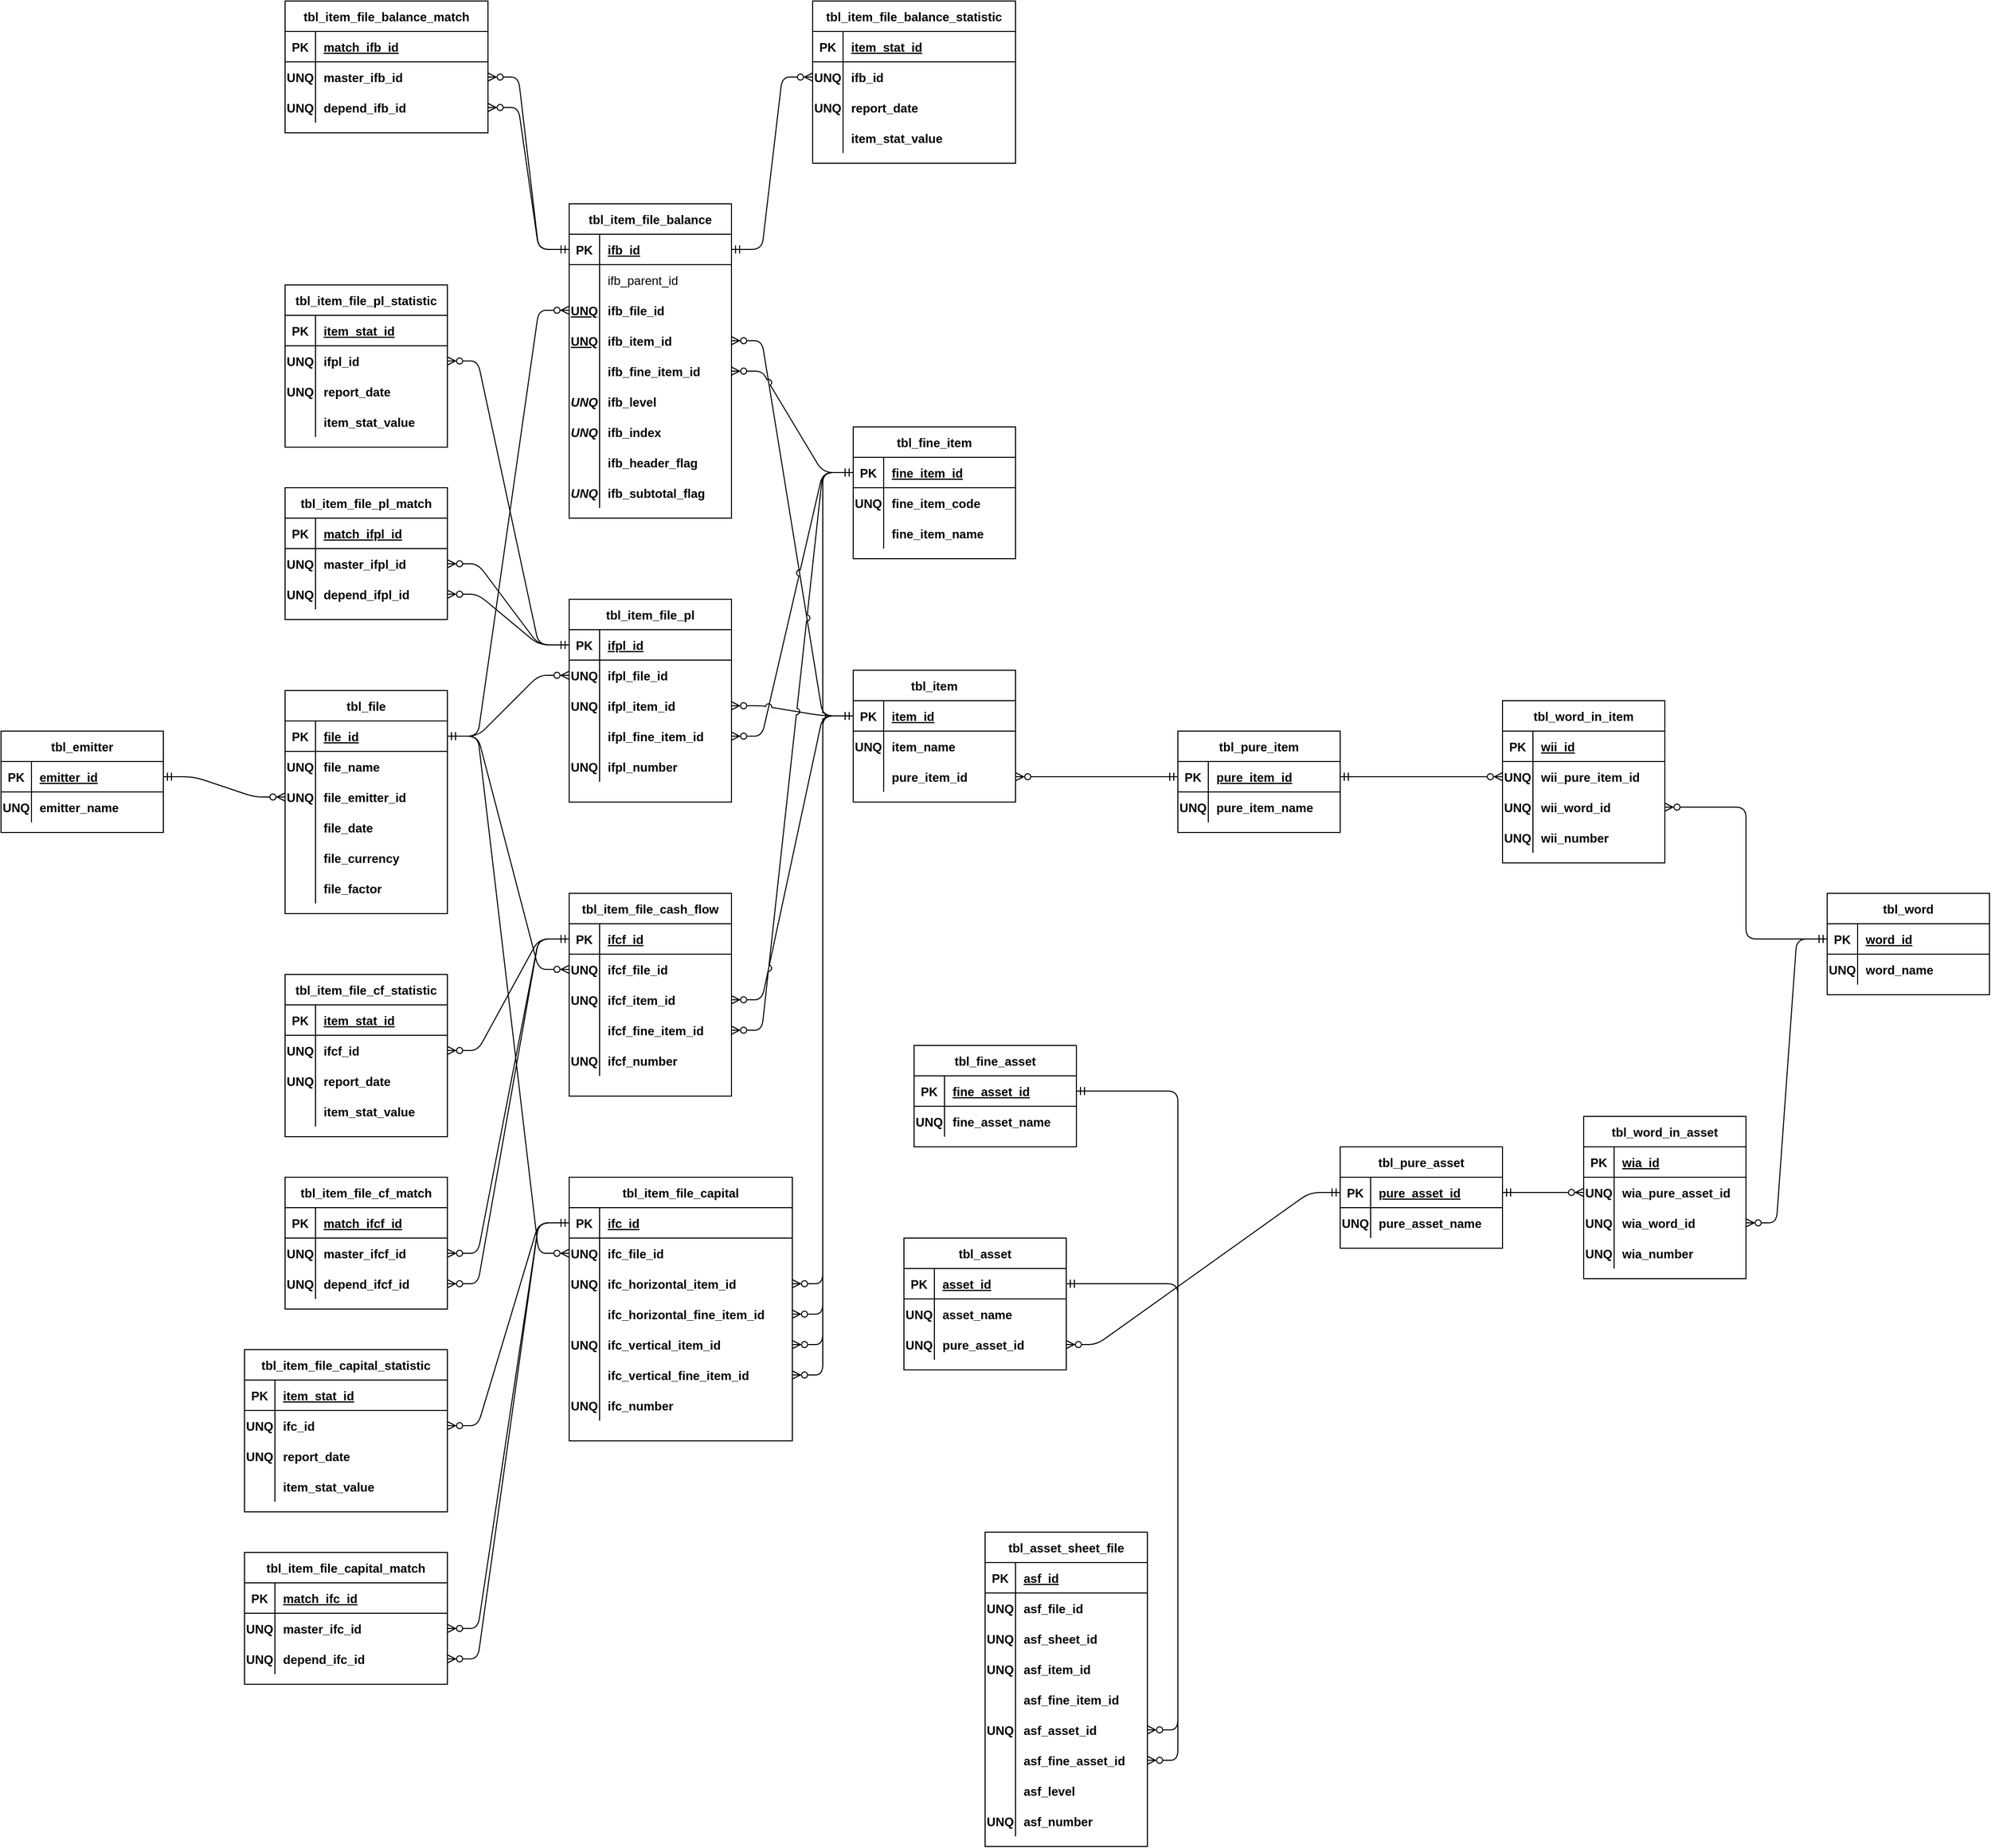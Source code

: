 <mxfile version="15.8.7" type="device"><diagram id="R2lEEEUBdFMjLlhIrx00" name="Page-1"><mxGraphModel dx="1952" dy="3065" grid="1" gridSize="10" guides="1" tooltips="1" connect="1" arrows="1" fold="1" page="1" pageScale="1" pageWidth="850" pageHeight="1100" math="0" shadow="0" extFonts="Permanent Marker^https://fonts.googleapis.com/css?family=Permanent+Marker"><root><mxCell id="0"/><mxCell id="1" parent="0"/><mxCell id="4AGqBZ2mzTVe2auFCPeB-1" value="tbl_file" style="shape=table;startSize=30;container=1;collapsible=1;childLayout=tableLayout;fixedRows=1;rowLines=0;fontStyle=1;align=center;resizeLast=1;" parent="1" vertex="1"><mxGeometry y="-720" width="160" height="220" as="geometry"/></mxCell><mxCell id="4AGqBZ2mzTVe2auFCPeB-2" value="" style="shape=partialRectangle;collapsible=0;dropTarget=0;pointerEvents=0;fillColor=none;top=0;left=0;bottom=1;right=0;points=[[0,0.5],[1,0.5]];portConstraint=eastwest;" parent="4AGqBZ2mzTVe2auFCPeB-1" vertex="1"><mxGeometry y="30" width="160" height="30" as="geometry"/></mxCell><mxCell id="4AGqBZ2mzTVe2auFCPeB-3" value="PK" style="shape=partialRectangle;connectable=0;fillColor=none;top=0;left=0;bottom=0;right=0;fontStyle=1;overflow=hidden;" parent="4AGqBZ2mzTVe2auFCPeB-2" vertex="1"><mxGeometry width="30" height="30" as="geometry"><mxRectangle width="30" height="30" as="alternateBounds"/></mxGeometry></mxCell><mxCell id="4AGqBZ2mzTVe2auFCPeB-4" value="file_id" style="shape=partialRectangle;connectable=0;fillColor=none;top=0;left=0;bottom=0;right=0;align=left;spacingLeft=6;fontStyle=5;overflow=hidden;" parent="4AGqBZ2mzTVe2auFCPeB-2" vertex="1"><mxGeometry x="30" width="130" height="30" as="geometry"><mxRectangle width="130" height="30" as="alternateBounds"/></mxGeometry></mxCell><mxCell id="4AGqBZ2mzTVe2auFCPeB-5" value="" style="shape=partialRectangle;collapsible=0;dropTarget=0;pointerEvents=0;fillColor=none;top=0;left=0;bottom=0;right=0;points=[[0,0.5],[1,0.5]];portConstraint=eastwest;" parent="4AGqBZ2mzTVe2auFCPeB-1" vertex="1"><mxGeometry y="60" width="160" height="30" as="geometry"/></mxCell><mxCell id="4AGqBZ2mzTVe2auFCPeB-6" value="UNQ" style="shape=partialRectangle;connectable=0;fillColor=none;top=0;left=0;bottom=0;right=0;editable=1;overflow=hidden;fontStyle=1" parent="4AGqBZ2mzTVe2auFCPeB-5" vertex="1"><mxGeometry width="30" height="30" as="geometry"><mxRectangle width="30" height="30" as="alternateBounds"/></mxGeometry></mxCell><mxCell id="4AGqBZ2mzTVe2auFCPeB-7" value="file_name" style="shape=partialRectangle;connectable=0;fillColor=none;top=0;left=0;bottom=0;right=0;align=left;spacingLeft=6;overflow=hidden;fontStyle=1" parent="4AGqBZ2mzTVe2auFCPeB-5" vertex="1"><mxGeometry x="30" width="130" height="30" as="geometry"><mxRectangle width="130" height="30" as="alternateBounds"/></mxGeometry></mxCell><mxCell id="tZil735jcYZaNoKd1E_0-68" value="" style="shape=partialRectangle;collapsible=0;dropTarget=0;pointerEvents=0;fillColor=none;top=0;left=0;bottom=0;right=0;points=[[0,0.5],[1,0.5]];portConstraint=eastwest;" parent="4AGqBZ2mzTVe2auFCPeB-1" vertex="1"><mxGeometry y="90" width="160" height="30" as="geometry"/></mxCell><mxCell id="tZil735jcYZaNoKd1E_0-69" value="UNQ" style="shape=partialRectangle;connectable=0;fillColor=none;top=0;left=0;bottom=0;right=0;editable=1;overflow=hidden;fontStyle=1" parent="tZil735jcYZaNoKd1E_0-68" vertex="1"><mxGeometry width="30" height="30" as="geometry"><mxRectangle width="30" height="30" as="alternateBounds"/></mxGeometry></mxCell><mxCell id="tZil735jcYZaNoKd1E_0-70" value="file_emitter_id" style="shape=partialRectangle;connectable=0;fillColor=none;top=0;left=0;bottom=0;right=0;align=left;spacingLeft=6;overflow=hidden;fontStyle=1" parent="tZil735jcYZaNoKd1E_0-68" vertex="1"><mxGeometry x="30" width="130" height="30" as="geometry"><mxRectangle width="130" height="30" as="alternateBounds"/></mxGeometry></mxCell><mxCell id="4AGqBZ2mzTVe2auFCPeB-8" value="" style="shape=partialRectangle;collapsible=0;dropTarget=0;pointerEvents=0;fillColor=none;top=0;left=0;bottom=0;right=0;points=[[0,0.5],[1,0.5]];portConstraint=eastwest;" parent="4AGqBZ2mzTVe2auFCPeB-1" vertex="1"><mxGeometry y="120" width="160" height="30" as="geometry"/></mxCell><mxCell id="4AGqBZ2mzTVe2auFCPeB-9" value="" style="shape=partialRectangle;connectable=0;fillColor=none;top=0;left=0;bottom=0;right=0;editable=1;overflow=hidden;fontStyle=1" parent="4AGqBZ2mzTVe2auFCPeB-8" vertex="1"><mxGeometry width="30" height="30" as="geometry"><mxRectangle width="30" height="30" as="alternateBounds"/></mxGeometry></mxCell><mxCell id="4AGqBZ2mzTVe2auFCPeB-10" value="file_date" style="shape=partialRectangle;connectable=0;fillColor=none;top=0;left=0;bottom=0;right=0;align=left;spacingLeft=6;overflow=hidden;fontStyle=1" parent="4AGqBZ2mzTVe2auFCPeB-8" vertex="1"><mxGeometry x="30" width="130" height="30" as="geometry"><mxRectangle width="130" height="30" as="alternateBounds"/></mxGeometry></mxCell><mxCell id="4YrwYOf-HPv7d_bX7Lss-52" value="" style="shape=partialRectangle;collapsible=0;dropTarget=0;pointerEvents=0;fillColor=none;top=0;left=0;bottom=0;right=0;points=[[0,0.5],[1,0.5]];portConstraint=eastwest;" parent="4AGqBZ2mzTVe2auFCPeB-1" vertex="1"><mxGeometry y="150" width="160" height="30" as="geometry"/></mxCell><mxCell id="4YrwYOf-HPv7d_bX7Lss-53" value="" style="shape=partialRectangle;connectable=0;fillColor=none;top=0;left=0;bottom=0;right=0;editable=1;overflow=hidden;fontStyle=1" parent="4YrwYOf-HPv7d_bX7Lss-52" vertex="1"><mxGeometry width="30" height="30" as="geometry"><mxRectangle width="30" height="30" as="alternateBounds"/></mxGeometry></mxCell><mxCell id="4YrwYOf-HPv7d_bX7Lss-54" value="file_currency" style="shape=partialRectangle;connectable=0;fillColor=none;top=0;left=0;bottom=0;right=0;align=left;spacingLeft=6;overflow=hidden;fontStyle=1" parent="4YrwYOf-HPv7d_bX7Lss-52" vertex="1"><mxGeometry x="30" width="130" height="30" as="geometry"><mxRectangle width="130" height="30" as="alternateBounds"/></mxGeometry></mxCell><mxCell id="4YrwYOf-HPv7d_bX7Lss-55" value="" style="shape=partialRectangle;collapsible=0;dropTarget=0;pointerEvents=0;fillColor=none;top=0;left=0;bottom=0;right=0;points=[[0,0.5],[1,0.5]];portConstraint=eastwest;" parent="4AGqBZ2mzTVe2auFCPeB-1" vertex="1"><mxGeometry y="180" width="160" height="30" as="geometry"/></mxCell><mxCell id="4YrwYOf-HPv7d_bX7Lss-56" value="" style="shape=partialRectangle;connectable=0;fillColor=none;top=0;left=0;bottom=0;right=0;editable=1;overflow=hidden;fontStyle=1" parent="4YrwYOf-HPv7d_bX7Lss-55" vertex="1"><mxGeometry width="30" height="30" as="geometry"><mxRectangle width="30" height="30" as="alternateBounds"/></mxGeometry></mxCell><mxCell id="4YrwYOf-HPv7d_bX7Lss-57" value="file_factor" style="shape=partialRectangle;connectable=0;fillColor=none;top=0;left=0;bottom=0;right=0;align=left;spacingLeft=6;overflow=hidden;fontStyle=1" parent="4YrwYOf-HPv7d_bX7Lss-55" vertex="1"><mxGeometry x="30" width="130" height="30" as="geometry"><mxRectangle width="130" height="30" as="alternateBounds"/></mxGeometry></mxCell><mxCell id="4AGqBZ2mzTVe2auFCPeB-14" value="tbl_item" style="shape=table;startSize=30;container=1;collapsible=1;childLayout=tableLayout;fixedRows=1;rowLines=0;fontStyle=1;align=center;resizeLast=1;" parent="1" vertex="1"><mxGeometry x="560" y="-740" width="160" height="130" as="geometry"/></mxCell><mxCell id="4AGqBZ2mzTVe2auFCPeB-15" value="" style="shape=partialRectangle;collapsible=0;dropTarget=0;pointerEvents=0;fillColor=none;top=0;left=0;bottom=1;right=0;points=[[0,0.5],[1,0.5]];portConstraint=eastwest;" parent="4AGqBZ2mzTVe2auFCPeB-14" vertex="1"><mxGeometry y="30" width="160" height="30" as="geometry"/></mxCell><mxCell id="4AGqBZ2mzTVe2auFCPeB-16" value="PK" style="shape=partialRectangle;connectable=0;fillColor=none;top=0;left=0;bottom=0;right=0;fontStyle=1;overflow=hidden;" parent="4AGqBZ2mzTVe2auFCPeB-15" vertex="1"><mxGeometry width="30" height="30" as="geometry"><mxRectangle width="30" height="30" as="alternateBounds"/></mxGeometry></mxCell><mxCell id="4AGqBZ2mzTVe2auFCPeB-17" value="item_id" style="shape=partialRectangle;connectable=0;fillColor=none;top=0;left=0;bottom=0;right=0;align=left;spacingLeft=6;fontStyle=5;overflow=hidden;" parent="4AGqBZ2mzTVe2auFCPeB-15" vertex="1"><mxGeometry x="30" width="130" height="30" as="geometry"><mxRectangle width="130" height="30" as="alternateBounds"/></mxGeometry></mxCell><mxCell id="4AGqBZ2mzTVe2auFCPeB-18" value="" style="shape=partialRectangle;collapsible=0;dropTarget=0;pointerEvents=0;fillColor=none;top=0;left=0;bottom=0;right=0;points=[[0,0.5],[1,0.5]];portConstraint=eastwest;" parent="4AGqBZ2mzTVe2auFCPeB-14" vertex="1"><mxGeometry y="60" width="160" height="30" as="geometry"/></mxCell><mxCell id="4AGqBZ2mzTVe2auFCPeB-19" value="UNQ" style="shape=partialRectangle;connectable=0;fillColor=none;top=0;left=0;bottom=0;right=0;editable=1;overflow=hidden;fontStyle=1" parent="4AGqBZ2mzTVe2auFCPeB-18" vertex="1"><mxGeometry width="30" height="30" as="geometry"><mxRectangle width="30" height="30" as="alternateBounds"/></mxGeometry></mxCell><mxCell id="4AGqBZ2mzTVe2auFCPeB-20" value="item_name" style="shape=partialRectangle;connectable=0;fillColor=none;top=0;left=0;bottom=0;right=0;align=left;spacingLeft=6;overflow=hidden;fontStyle=1" parent="4AGqBZ2mzTVe2auFCPeB-18" vertex="1"><mxGeometry x="30" width="130" height="30" as="geometry"><mxRectangle width="130" height="30" as="alternateBounds"/></mxGeometry></mxCell><mxCell id="4YrwYOf-HPv7d_bX7Lss-34" value="" style="shape=partialRectangle;collapsible=0;dropTarget=0;pointerEvents=0;fillColor=none;top=0;left=0;bottom=0;right=0;points=[[0,0.5],[1,0.5]];portConstraint=eastwest;" parent="4AGqBZ2mzTVe2auFCPeB-14" vertex="1"><mxGeometry y="90" width="160" height="30" as="geometry"/></mxCell><mxCell id="4YrwYOf-HPv7d_bX7Lss-35" value="" style="shape=partialRectangle;connectable=0;fillColor=none;top=0;left=0;bottom=0;right=0;editable=1;overflow=hidden;fontStyle=1" parent="4YrwYOf-HPv7d_bX7Lss-34" vertex="1"><mxGeometry width="30" height="30" as="geometry"><mxRectangle width="30" height="30" as="alternateBounds"/></mxGeometry></mxCell><mxCell id="4YrwYOf-HPv7d_bX7Lss-36" value="pure_item_id" style="shape=partialRectangle;connectable=0;fillColor=none;top=0;left=0;bottom=0;right=0;align=left;spacingLeft=6;overflow=hidden;fontStyle=1" parent="4YrwYOf-HPv7d_bX7Lss-34" vertex="1"><mxGeometry x="30" width="130" height="30" as="geometry"><mxRectangle width="130" height="30" as="alternateBounds"/></mxGeometry></mxCell><mxCell id="4AGqBZ2mzTVe2auFCPeB-37" value="" style="edgeStyle=entityRelationEdgeStyle;fontSize=12;html=1;endArrow=ERzeroToMany;startArrow=ERmandOne;endFill=0;" parent="1" source="4AGqBZ2mzTVe2auFCPeB-2" target="qdb33vMddrRaf10o09UN-64" edge="1"><mxGeometry width="100" height="100" relative="1" as="geometry"><mxPoint x="410" y="-565" as="sourcePoint"/><mxPoint x="-70" y="-970" as="targetPoint"/></mxGeometry></mxCell><mxCell id="4AGqBZ2mzTVe2auFCPeB-38" value="" style="edgeStyle=entityRelationEdgeStyle;fontSize=12;html=1;endArrow=ERzeroToMany;startArrow=ERmandOne;endFill=0;jumpStyle=arc;" parent="1" source="4AGqBZ2mzTVe2auFCPeB-15" target="qdb33vMddrRaf10o09UN-11" edge="1"><mxGeometry width="100" height="100" relative="1" as="geometry"><mxPoint x="320" y="-845" as="sourcePoint"/><mxPoint x="730" y="-850" as="targetPoint"/></mxGeometry></mxCell><mxCell id="4YrwYOf-HPv7d_bX7Lss-1" value="tbl_word" style="shape=table;startSize=30;container=1;collapsible=1;childLayout=tableLayout;fixedRows=1;rowLines=0;fontStyle=1;align=center;resizeLast=1;" parent="1" vertex="1"><mxGeometry x="1520" y="-520" width="160" height="100" as="geometry"/></mxCell><mxCell id="4YrwYOf-HPv7d_bX7Lss-2" value="" style="shape=partialRectangle;collapsible=0;dropTarget=0;pointerEvents=0;fillColor=none;top=0;left=0;bottom=1;right=0;points=[[0,0.5],[1,0.5]];portConstraint=eastwest;" parent="4YrwYOf-HPv7d_bX7Lss-1" vertex="1"><mxGeometry y="30" width="160" height="30" as="geometry"/></mxCell><mxCell id="4YrwYOf-HPv7d_bX7Lss-3" value="PK" style="shape=partialRectangle;connectable=0;fillColor=none;top=0;left=0;bottom=0;right=0;fontStyle=1;overflow=hidden;" parent="4YrwYOf-HPv7d_bX7Lss-2" vertex="1"><mxGeometry width="30" height="30" as="geometry"><mxRectangle width="30" height="30" as="alternateBounds"/></mxGeometry></mxCell><mxCell id="4YrwYOf-HPv7d_bX7Lss-4" value="word_id" style="shape=partialRectangle;connectable=0;fillColor=none;top=0;left=0;bottom=0;right=0;align=left;spacingLeft=6;fontStyle=5;overflow=hidden;" parent="4YrwYOf-HPv7d_bX7Lss-2" vertex="1"><mxGeometry x="30" width="130" height="30" as="geometry"><mxRectangle width="130" height="30" as="alternateBounds"/></mxGeometry></mxCell><mxCell id="4YrwYOf-HPv7d_bX7Lss-5" value="" style="shape=partialRectangle;collapsible=0;dropTarget=0;pointerEvents=0;fillColor=none;top=0;left=0;bottom=0;right=0;points=[[0,0.5],[1,0.5]];portConstraint=eastwest;" parent="4YrwYOf-HPv7d_bX7Lss-1" vertex="1"><mxGeometry y="60" width="160" height="30" as="geometry"/></mxCell><mxCell id="4YrwYOf-HPv7d_bX7Lss-6" value="UNQ" style="shape=partialRectangle;connectable=0;fillColor=none;top=0;left=0;bottom=0;right=0;editable=1;overflow=hidden;fontStyle=1" parent="4YrwYOf-HPv7d_bX7Lss-5" vertex="1"><mxGeometry width="30" height="30" as="geometry"><mxRectangle width="30" height="30" as="alternateBounds"/></mxGeometry></mxCell><mxCell id="4YrwYOf-HPv7d_bX7Lss-7" value="word_name" style="shape=partialRectangle;connectable=0;fillColor=none;top=0;left=0;bottom=0;right=0;align=left;spacingLeft=6;overflow=hidden;fontStyle=1" parent="4YrwYOf-HPv7d_bX7Lss-5" vertex="1"><mxGeometry x="30" width="130" height="30" as="geometry"><mxRectangle width="130" height="30" as="alternateBounds"/></mxGeometry></mxCell><mxCell id="4YrwYOf-HPv7d_bX7Lss-8" value="tbl_word_in_item" style="shape=table;startSize=30;container=1;collapsible=1;childLayout=tableLayout;fixedRows=1;rowLines=0;fontStyle=1;align=center;resizeLast=1;" parent="1" vertex="1"><mxGeometry x="1200" y="-710" width="160" height="160" as="geometry"/></mxCell><mxCell id="4YrwYOf-HPv7d_bX7Lss-9" value="" style="shape=partialRectangle;collapsible=0;dropTarget=0;pointerEvents=0;fillColor=none;top=0;left=0;bottom=1;right=0;points=[[0,0.5],[1,0.5]];portConstraint=eastwest;" parent="4YrwYOf-HPv7d_bX7Lss-8" vertex="1"><mxGeometry y="30" width="160" height="30" as="geometry"/></mxCell><mxCell id="4YrwYOf-HPv7d_bX7Lss-10" value="PK" style="shape=partialRectangle;connectable=0;fillColor=none;top=0;left=0;bottom=0;right=0;fontStyle=1;overflow=hidden;" parent="4YrwYOf-HPv7d_bX7Lss-9" vertex="1"><mxGeometry width="30" height="30" as="geometry"><mxRectangle width="30" height="30" as="alternateBounds"/></mxGeometry></mxCell><mxCell id="4YrwYOf-HPv7d_bX7Lss-11" value="wii_id" style="shape=partialRectangle;connectable=0;fillColor=none;top=0;left=0;bottom=0;right=0;align=left;spacingLeft=6;fontStyle=5;overflow=hidden;" parent="4YrwYOf-HPv7d_bX7Lss-9" vertex="1"><mxGeometry x="30" width="130" height="30" as="geometry"><mxRectangle width="130" height="30" as="alternateBounds"/></mxGeometry></mxCell><mxCell id="4YrwYOf-HPv7d_bX7Lss-12" value="" style="shape=partialRectangle;collapsible=0;dropTarget=0;pointerEvents=0;fillColor=none;top=0;left=0;bottom=0;right=0;points=[[0,0.5],[1,0.5]];portConstraint=eastwest;" parent="4YrwYOf-HPv7d_bX7Lss-8" vertex="1"><mxGeometry y="60" width="160" height="30" as="geometry"/></mxCell><mxCell id="4YrwYOf-HPv7d_bX7Lss-13" value="UNQ" style="shape=partialRectangle;connectable=0;fillColor=none;top=0;left=0;bottom=0;right=0;editable=1;overflow=hidden;fontStyle=1" parent="4YrwYOf-HPv7d_bX7Lss-12" vertex="1"><mxGeometry width="30" height="30" as="geometry"><mxRectangle width="30" height="30" as="alternateBounds"/></mxGeometry></mxCell><mxCell id="4YrwYOf-HPv7d_bX7Lss-14" value="wii_pure_item_id" style="shape=partialRectangle;connectable=0;fillColor=none;top=0;left=0;bottom=0;right=0;align=left;spacingLeft=6;overflow=hidden;fontStyle=1" parent="4YrwYOf-HPv7d_bX7Lss-12" vertex="1"><mxGeometry x="30" width="130" height="30" as="geometry"><mxRectangle width="130" height="30" as="alternateBounds"/></mxGeometry></mxCell><mxCell id="4YrwYOf-HPv7d_bX7Lss-15" value="" style="shape=partialRectangle;collapsible=0;dropTarget=0;pointerEvents=0;fillColor=none;top=0;left=0;bottom=0;right=0;points=[[0,0.5],[1,0.5]];portConstraint=eastwest;" parent="4YrwYOf-HPv7d_bX7Lss-8" vertex="1"><mxGeometry y="90" width="160" height="30" as="geometry"/></mxCell><mxCell id="4YrwYOf-HPv7d_bX7Lss-16" value="UNQ" style="shape=partialRectangle;connectable=0;fillColor=none;top=0;left=0;bottom=0;right=0;editable=1;overflow=hidden;fontStyle=1" parent="4YrwYOf-HPv7d_bX7Lss-15" vertex="1"><mxGeometry width="30" height="30" as="geometry"><mxRectangle width="30" height="30" as="alternateBounds"/></mxGeometry></mxCell><mxCell id="4YrwYOf-HPv7d_bX7Lss-17" value="wii_word_id" style="shape=partialRectangle;connectable=0;fillColor=none;top=0;left=0;bottom=0;right=0;align=left;spacingLeft=6;overflow=hidden;fontStyle=1" parent="4YrwYOf-HPv7d_bX7Lss-15" vertex="1"><mxGeometry x="30" width="130" height="30" as="geometry"><mxRectangle width="130" height="30" as="alternateBounds"/></mxGeometry></mxCell><mxCell id="4YrwYOf-HPv7d_bX7Lss-18" value="" style="shape=partialRectangle;collapsible=0;dropTarget=0;pointerEvents=0;fillColor=none;top=0;left=0;bottom=0;right=0;points=[[0,0.5],[1,0.5]];portConstraint=eastwest;" parent="4YrwYOf-HPv7d_bX7Lss-8" vertex="1"><mxGeometry y="120" width="160" height="30" as="geometry"/></mxCell><mxCell id="4YrwYOf-HPv7d_bX7Lss-19" value="UNQ" style="shape=partialRectangle;connectable=0;fillColor=none;top=0;left=0;bottom=0;right=0;editable=1;overflow=hidden;fontStyle=1" parent="4YrwYOf-HPv7d_bX7Lss-18" vertex="1"><mxGeometry width="30" height="30" as="geometry"><mxRectangle width="30" height="30" as="alternateBounds"/></mxGeometry></mxCell><mxCell id="4YrwYOf-HPv7d_bX7Lss-20" value="wii_number" style="shape=partialRectangle;connectable=0;fillColor=none;top=0;left=0;bottom=0;right=0;align=left;spacingLeft=6;overflow=hidden;fontStyle=1" parent="4YrwYOf-HPv7d_bX7Lss-18" vertex="1"><mxGeometry x="30" width="130" height="30" as="geometry"><mxRectangle width="130" height="30" as="alternateBounds"/></mxGeometry></mxCell><mxCell id="4YrwYOf-HPv7d_bX7Lss-24" value="" style="edgeStyle=entityRelationEdgeStyle;fontSize=12;html=1;endArrow=ERzeroToMany;startArrow=ERmandOne;endFill=0;" parent="1" source="4YrwYOf-HPv7d_bX7Lss-27" target="4YrwYOf-HPv7d_bX7Lss-12" edge="1"><mxGeometry width="100" height="100" relative="1" as="geometry"><mxPoint x="780" y="-905" as="sourcePoint"/><mxPoint x="700" y="-845" as="targetPoint"/></mxGeometry></mxCell><mxCell id="4YrwYOf-HPv7d_bX7Lss-25" value="" style="edgeStyle=elbowEdgeStyle;fontSize=12;html=1;endArrow=ERzeroToMany;startArrow=ERmandOne;endFill=0;" parent="1" source="4YrwYOf-HPv7d_bX7Lss-2" target="4YrwYOf-HPv7d_bX7Lss-15" edge="1"><mxGeometry width="100" height="100" relative="1" as="geometry"><mxPoint x="940" y="-785" as="sourcePoint"/><mxPoint x="1020" y="-755" as="targetPoint"/></mxGeometry></mxCell><mxCell id="4YrwYOf-HPv7d_bX7Lss-26" value="tbl_pure_item" style="shape=table;startSize=30;container=1;collapsible=1;childLayout=tableLayout;fixedRows=1;rowLines=0;fontStyle=1;align=center;resizeLast=1;" parent="1" vertex="1"><mxGeometry x="880" y="-680" width="160" height="100" as="geometry"/></mxCell><mxCell id="4YrwYOf-HPv7d_bX7Lss-27" value="" style="shape=partialRectangle;collapsible=0;dropTarget=0;pointerEvents=0;fillColor=none;top=0;left=0;bottom=1;right=0;points=[[0,0.5],[1,0.5]];portConstraint=eastwest;" parent="4YrwYOf-HPv7d_bX7Lss-26" vertex="1"><mxGeometry y="30" width="160" height="30" as="geometry"/></mxCell><mxCell id="4YrwYOf-HPv7d_bX7Lss-28" value="PK" style="shape=partialRectangle;connectable=0;fillColor=none;top=0;left=0;bottom=0;right=0;fontStyle=1;overflow=hidden;" parent="4YrwYOf-HPv7d_bX7Lss-27" vertex="1"><mxGeometry width="30" height="30" as="geometry"><mxRectangle width="30" height="30" as="alternateBounds"/></mxGeometry></mxCell><mxCell id="4YrwYOf-HPv7d_bX7Lss-29" value="pure_item_id" style="shape=partialRectangle;connectable=0;fillColor=none;top=0;left=0;bottom=0;right=0;align=left;spacingLeft=6;fontStyle=5;overflow=hidden;" parent="4YrwYOf-HPv7d_bX7Lss-27" vertex="1"><mxGeometry x="30" width="130" height="30" as="geometry"><mxRectangle width="130" height="30" as="alternateBounds"/></mxGeometry></mxCell><mxCell id="4YrwYOf-HPv7d_bX7Lss-30" value="" style="shape=partialRectangle;collapsible=0;dropTarget=0;pointerEvents=0;fillColor=none;top=0;left=0;bottom=0;right=0;points=[[0,0.5],[1,0.5]];portConstraint=eastwest;" parent="4YrwYOf-HPv7d_bX7Lss-26" vertex="1"><mxGeometry y="60" width="160" height="30" as="geometry"/></mxCell><mxCell id="4YrwYOf-HPv7d_bX7Lss-31" value="UNQ" style="shape=partialRectangle;connectable=0;fillColor=none;top=0;left=0;bottom=0;right=0;editable=1;overflow=hidden;fontStyle=1" parent="4YrwYOf-HPv7d_bX7Lss-30" vertex="1"><mxGeometry width="30" height="30" as="geometry"><mxRectangle width="30" height="30" as="alternateBounds"/></mxGeometry></mxCell><mxCell id="4YrwYOf-HPv7d_bX7Lss-32" value="pure_item_name" style="shape=partialRectangle;connectable=0;fillColor=none;top=0;left=0;bottom=0;right=0;align=left;spacingLeft=6;overflow=hidden;fontStyle=1" parent="4YrwYOf-HPv7d_bX7Lss-30" vertex="1"><mxGeometry x="30" width="130" height="30" as="geometry"><mxRectangle width="130" height="30" as="alternateBounds"/></mxGeometry></mxCell><mxCell id="4YrwYOf-HPv7d_bX7Lss-37" value="" style="edgeStyle=entityRelationEdgeStyle;fontSize=12;html=1;endArrow=ERzeroToMany;startArrow=ERmandOne;endFill=0;" parent="1" source="4YrwYOf-HPv7d_bX7Lss-27" target="4YrwYOf-HPv7d_bX7Lss-34" edge="1"><mxGeometry width="100" height="100" relative="1" as="geometry"><mxPoint x="690" y="-735" as="sourcePoint"/><mxPoint x="770" y="-865" as="targetPoint"/></mxGeometry></mxCell><mxCell id="4YrwYOf-HPv7d_bX7Lss-38" value="tbl_item_file_balance_statistic" style="shape=table;startSize=30;container=1;collapsible=1;childLayout=tableLayout;fixedRows=1;rowLines=0;fontStyle=1;align=center;resizeLast=1;" parent="1" vertex="1"><mxGeometry x="520" y="-1400" width="200" height="160" as="geometry"/></mxCell><mxCell id="4YrwYOf-HPv7d_bX7Lss-39" value="" style="shape=partialRectangle;collapsible=0;dropTarget=0;pointerEvents=0;fillColor=none;top=0;left=0;bottom=1;right=0;points=[[0,0.5],[1,0.5]];portConstraint=eastwest;" parent="4YrwYOf-HPv7d_bX7Lss-38" vertex="1"><mxGeometry y="30" width="200" height="30" as="geometry"/></mxCell><mxCell id="4YrwYOf-HPv7d_bX7Lss-40" value="PK" style="shape=partialRectangle;connectable=0;fillColor=none;top=0;left=0;bottom=0;right=0;fontStyle=1;overflow=hidden;" parent="4YrwYOf-HPv7d_bX7Lss-39" vertex="1"><mxGeometry width="30" height="30" as="geometry"><mxRectangle width="30" height="30" as="alternateBounds"/></mxGeometry></mxCell><mxCell id="4YrwYOf-HPv7d_bX7Lss-41" value="item_stat_id" style="shape=partialRectangle;connectable=0;fillColor=none;top=0;left=0;bottom=0;right=0;align=left;spacingLeft=6;fontStyle=5;overflow=hidden;" parent="4YrwYOf-HPv7d_bX7Lss-39" vertex="1"><mxGeometry x="30" width="170" height="30" as="geometry"><mxRectangle width="170" height="30" as="alternateBounds"/></mxGeometry></mxCell><mxCell id="4YrwYOf-HPv7d_bX7Lss-42" value="" style="shape=partialRectangle;collapsible=0;dropTarget=0;pointerEvents=0;fillColor=none;top=0;left=0;bottom=0;right=0;points=[[0,0.5],[1,0.5]];portConstraint=eastwest;" parent="4YrwYOf-HPv7d_bX7Lss-38" vertex="1"><mxGeometry y="60" width="200" height="30" as="geometry"/></mxCell><mxCell id="4YrwYOf-HPv7d_bX7Lss-43" value="UNQ" style="shape=partialRectangle;connectable=0;fillColor=none;top=0;left=0;bottom=0;right=0;editable=1;overflow=hidden;fontStyle=1" parent="4YrwYOf-HPv7d_bX7Lss-42" vertex="1"><mxGeometry width="30" height="30" as="geometry"><mxRectangle width="30" height="30" as="alternateBounds"/></mxGeometry></mxCell><mxCell id="4YrwYOf-HPv7d_bX7Lss-44" value="ifb_id" style="shape=partialRectangle;connectable=0;fillColor=none;top=0;left=0;bottom=0;right=0;align=left;spacingLeft=6;overflow=hidden;fontStyle=1" parent="4YrwYOf-HPv7d_bX7Lss-42" vertex="1"><mxGeometry x="30" width="170" height="30" as="geometry"><mxRectangle width="170" height="30" as="alternateBounds"/></mxGeometry></mxCell><mxCell id="4YrwYOf-HPv7d_bX7Lss-45" value="" style="shape=partialRectangle;collapsible=0;dropTarget=0;pointerEvents=0;fillColor=none;top=0;left=0;bottom=0;right=0;points=[[0,0.5],[1,0.5]];portConstraint=eastwest;" parent="4YrwYOf-HPv7d_bX7Lss-38" vertex="1"><mxGeometry y="90" width="200" height="30" as="geometry"/></mxCell><mxCell id="4YrwYOf-HPv7d_bX7Lss-46" value="UNQ" style="shape=partialRectangle;connectable=0;fillColor=none;top=0;left=0;bottom=0;right=0;editable=1;overflow=hidden;fontStyle=1" parent="4YrwYOf-HPv7d_bX7Lss-45" vertex="1"><mxGeometry width="30" height="30" as="geometry"><mxRectangle width="30" height="30" as="alternateBounds"/></mxGeometry></mxCell><mxCell id="4YrwYOf-HPv7d_bX7Lss-47" value="report_date" style="shape=partialRectangle;connectable=0;fillColor=none;top=0;left=0;bottom=0;right=0;align=left;spacingLeft=6;overflow=hidden;fontStyle=1" parent="4YrwYOf-HPv7d_bX7Lss-45" vertex="1"><mxGeometry x="30" width="170" height="30" as="geometry"><mxRectangle width="170" height="30" as="alternateBounds"/></mxGeometry></mxCell><mxCell id="4YrwYOf-HPv7d_bX7Lss-48" value="" style="shape=partialRectangle;collapsible=0;dropTarget=0;pointerEvents=0;fillColor=none;top=0;left=0;bottom=0;right=0;points=[[0,0.5],[1,0.5]];portConstraint=eastwest;" parent="4YrwYOf-HPv7d_bX7Lss-38" vertex="1"><mxGeometry y="120" width="200" height="30" as="geometry"/></mxCell><mxCell id="4YrwYOf-HPv7d_bX7Lss-49" value="" style="shape=partialRectangle;connectable=0;fillColor=none;top=0;left=0;bottom=0;right=0;editable=1;overflow=hidden;fontStyle=1" parent="4YrwYOf-HPv7d_bX7Lss-48" vertex="1"><mxGeometry width="30" height="30" as="geometry"><mxRectangle width="30" height="30" as="alternateBounds"/></mxGeometry></mxCell><mxCell id="4YrwYOf-HPv7d_bX7Lss-50" value="item_stat_value" style="shape=partialRectangle;connectable=0;fillColor=none;top=0;left=0;bottom=0;right=0;align=left;spacingLeft=6;overflow=hidden;fontStyle=1" parent="4YrwYOf-HPv7d_bX7Lss-48" vertex="1"><mxGeometry x="30" width="170" height="30" as="geometry"><mxRectangle width="170" height="30" as="alternateBounds"/></mxGeometry></mxCell><mxCell id="4YrwYOf-HPv7d_bX7Lss-58" value="" style="edgeStyle=entityRelationEdgeStyle;fontSize=12;html=1;endArrow=ERzeroToMany;startArrow=ERmandOne;endFill=0;" parent="1" source="qdb33vMddrRaf10o09UN-2" target="4YrwYOf-HPv7d_bX7Lss-42" edge="1"><mxGeometry width="100" height="100" relative="1" as="geometry"><mxPoint y="-1115" as="sourcePoint"/><mxPoint x="590" y="-1160" as="targetPoint"/></mxGeometry></mxCell><mxCell id="gU9ynb4UbEMtWFaiJkNX-1" value="tbl_item_file_balance_match" style="shape=table;startSize=30;container=1;collapsible=1;childLayout=tableLayout;fixedRows=1;rowLines=0;fontStyle=1;align=center;resizeLast=1;" parent="1" vertex="1"><mxGeometry y="-1400" width="200" height="130" as="geometry"/></mxCell><mxCell id="gU9ynb4UbEMtWFaiJkNX-2" value="" style="shape=partialRectangle;collapsible=0;dropTarget=0;pointerEvents=0;fillColor=none;top=0;left=0;bottom=1;right=0;points=[[0,0.5],[1,0.5]];portConstraint=eastwest;" parent="gU9ynb4UbEMtWFaiJkNX-1" vertex="1"><mxGeometry y="30" width="200" height="30" as="geometry"/></mxCell><mxCell id="gU9ynb4UbEMtWFaiJkNX-3" value="PK" style="shape=partialRectangle;connectable=0;fillColor=none;top=0;left=0;bottom=0;right=0;fontStyle=1;overflow=hidden;" parent="gU9ynb4UbEMtWFaiJkNX-2" vertex="1"><mxGeometry width="30" height="30" as="geometry"><mxRectangle width="30" height="30" as="alternateBounds"/></mxGeometry></mxCell><mxCell id="gU9ynb4UbEMtWFaiJkNX-4" value="match_ifb_id" style="shape=partialRectangle;connectable=0;fillColor=none;top=0;left=0;bottom=0;right=0;align=left;spacingLeft=6;fontStyle=5;overflow=hidden;" parent="gU9ynb4UbEMtWFaiJkNX-2" vertex="1"><mxGeometry x="30" width="170" height="30" as="geometry"><mxRectangle width="170" height="30" as="alternateBounds"/></mxGeometry></mxCell><mxCell id="gU9ynb4UbEMtWFaiJkNX-5" value="" style="shape=partialRectangle;collapsible=0;dropTarget=0;pointerEvents=0;fillColor=none;top=0;left=0;bottom=0;right=0;points=[[0,0.5],[1,0.5]];portConstraint=eastwest;" parent="gU9ynb4UbEMtWFaiJkNX-1" vertex="1"><mxGeometry y="60" width="200" height="30" as="geometry"/></mxCell><mxCell id="gU9ynb4UbEMtWFaiJkNX-6" value="UNQ" style="shape=partialRectangle;connectable=0;fillColor=none;top=0;left=0;bottom=0;right=0;editable=1;overflow=hidden;fontStyle=1" parent="gU9ynb4UbEMtWFaiJkNX-5" vertex="1"><mxGeometry width="30" height="30" as="geometry"><mxRectangle width="30" height="30" as="alternateBounds"/></mxGeometry></mxCell><mxCell id="gU9ynb4UbEMtWFaiJkNX-7" value="master_ifb_id" style="shape=partialRectangle;connectable=0;fillColor=none;top=0;left=0;bottom=0;right=0;align=left;spacingLeft=6;overflow=hidden;fontStyle=1" parent="gU9ynb4UbEMtWFaiJkNX-5" vertex="1"><mxGeometry x="30" width="170" height="30" as="geometry"><mxRectangle width="170" height="30" as="alternateBounds"/></mxGeometry></mxCell><mxCell id="gU9ynb4UbEMtWFaiJkNX-8" value="" style="shape=partialRectangle;collapsible=0;dropTarget=0;pointerEvents=0;fillColor=none;top=0;left=0;bottom=0;right=0;points=[[0,0.5],[1,0.5]];portConstraint=eastwest;" parent="gU9ynb4UbEMtWFaiJkNX-1" vertex="1"><mxGeometry y="90" width="200" height="30" as="geometry"/></mxCell><mxCell id="gU9ynb4UbEMtWFaiJkNX-9" value="UNQ" style="shape=partialRectangle;connectable=0;fillColor=none;top=0;left=0;bottom=0;right=0;editable=1;overflow=hidden;fontStyle=1" parent="gU9ynb4UbEMtWFaiJkNX-8" vertex="1"><mxGeometry width="30" height="30" as="geometry"><mxRectangle width="30" height="30" as="alternateBounds"/></mxGeometry></mxCell><mxCell id="gU9ynb4UbEMtWFaiJkNX-10" value="depend_ifb_id" style="shape=partialRectangle;connectable=0;fillColor=none;top=0;left=0;bottom=0;right=0;align=left;spacingLeft=6;overflow=hidden;fontStyle=1" parent="gU9ynb4UbEMtWFaiJkNX-8" vertex="1"><mxGeometry x="30" width="170" height="30" as="geometry"><mxRectangle width="170" height="30" as="alternateBounds"/></mxGeometry></mxCell><mxCell id="gU9ynb4UbEMtWFaiJkNX-13" value="tbl_fine_item" style="shape=table;startSize=30;container=1;collapsible=1;childLayout=tableLayout;fixedRows=1;rowLines=0;fontStyle=1;align=center;resizeLast=1;" parent="1" vertex="1"><mxGeometry x="560" y="-980" width="160" height="130" as="geometry"/></mxCell><mxCell id="gU9ynb4UbEMtWFaiJkNX-14" value="" style="shape=partialRectangle;collapsible=0;dropTarget=0;pointerEvents=0;fillColor=none;top=0;left=0;bottom=1;right=0;points=[[0,0.5],[1,0.5]];portConstraint=eastwest;" parent="gU9ynb4UbEMtWFaiJkNX-13" vertex="1"><mxGeometry y="30" width="160" height="30" as="geometry"/></mxCell><mxCell id="gU9ynb4UbEMtWFaiJkNX-15" value="PK" style="shape=partialRectangle;connectable=0;fillColor=none;top=0;left=0;bottom=0;right=0;fontStyle=1;overflow=hidden;" parent="gU9ynb4UbEMtWFaiJkNX-14" vertex="1"><mxGeometry width="30" height="30" as="geometry"><mxRectangle width="30" height="30" as="alternateBounds"/></mxGeometry></mxCell><mxCell id="gU9ynb4UbEMtWFaiJkNX-16" value="fine_item_id" style="shape=partialRectangle;connectable=0;fillColor=none;top=0;left=0;bottom=0;right=0;align=left;spacingLeft=6;fontStyle=5;overflow=hidden;" parent="gU9ynb4UbEMtWFaiJkNX-14" vertex="1"><mxGeometry x="30" width="130" height="30" as="geometry"><mxRectangle width="130" height="30" as="alternateBounds"/></mxGeometry></mxCell><mxCell id="gU9ynb4UbEMtWFaiJkNX-20" value="" style="shape=partialRectangle;collapsible=0;dropTarget=0;pointerEvents=0;fillColor=none;top=0;left=0;bottom=0;right=0;points=[[0,0.5],[1,0.5]];portConstraint=eastwest;" parent="gU9ynb4UbEMtWFaiJkNX-13" vertex="1"><mxGeometry y="60" width="160" height="30" as="geometry"/></mxCell><mxCell id="gU9ynb4UbEMtWFaiJkNX-21" value="UNQ" style="shape=partialRectangle;connectable=0;fillColor=none;top=0;left=0;bottom=0;right=0;editable=1;overflow=hidden;fontStyle=1" parent="gU9ynb4UbEMtWFaiJkNX-20" vertex="1"><mxGeometry width="30" height="30" as="geometry"><mxRectangle width="30" height="30" as="alternateBounds"/></mxGeometry></mxCell><mxCell id="gU9ynb4UbEMtWFaiJkNX-22" value="fine_item_code" style="shape=partialRectangle;connectable=0;fillColor=none;top=0;left=0;bottom=0;right=0;align=left;spacingLeft=6;overflow=hidden;fontStyle=1" parent="gU9ynb4UbEMtWFaiJkNX-20" vertex="1"><mxGeometry x="30" width="130" height="30" as="geometry"><mxRectangle width="130" height="30" as="alternateBounds"/></mxGeometry></mxCell><mxCell id="Z0JigKMTRlAFjMiQGjba-1" value="" style="shape=partialRectangle;collapsible=0;dropTarget=0;pointerEvents=0;fillColor=none;top=0;left=0;bottom=0;right=0;points=[[0,0.5],[1,0.5]];portConstraint=eastwest;" vertex="1" parent="gU9ynb4UbEMtWFaiJkNX-13"><mxGeometry y="90" width="160" height="30" as="geometry"/></mxCell><mxCell id="Z0JigKMTRlAFjMiQGjba-2" value="" style="shape=partialRectangle;connectable=0;fillColor=none;top=0;left=0;bottom=0;right=0;editable=1;overflow=hidden;fontStyle=1" vertex="1" parent="Z0JigKMTRlAFjMiQGjba-1"><mxGeometry width="30" height="30" as="geometry"><mxRectangle width="30" height="30" as="alternateBounds"/></mxGeometry></mxCell><mxCell id="Z0JigKMTRlAFjMiQGjba-3" value="fine_item_name" style="shape=partialRectangle;connectable=0;fillColor=none;top=0;left=0;bottom=0;right=0;align=left;spacingLeft=6;overflow=hidden;fontStyle=1" vertex="1" parent="Z0JigKMTRlAFjMiQGjba-1"><mxGeometry x="30" width="130" height="30" as="geometry"><mxRectangle width="130" height="30" as="alternateBounds"/></mxGeometry></mxCell><mxCell id="gU9ynb4UbEMtWFaiJkNX-46" value="tbl_emitter" style="shape=table;startSize=30;container=1;collapsible=1;childLayout=tableLayout;fixedRows=1;rowLines=0;fontStyle=1;align=center;resizeLast=1;" parent="1" vertex="1"><mxGeometry x="-280" y="-680" width="160" height="100" as="geometry"/></mxCell><mxCell id="gU9ynb4UbEMtWFaiJkNX-47" value="" style="shape=partialRectangle;collapsible=0;dropTarget=0;pointerEvents=0;fillColor=none;top=0;left=0;bottom=1;right=0;points=[[0,0.5],[1,0.5]];portConstraint=eastwest;" parent="gU9ynb4UbEMtWFaiJkNX-46" vertex="1"><mxGeometry y="30" width="160" height="30" as="geometry"/></mxCell><mxCell id="gU9ynb4UbEMtWFaiJkNX-48" value="PK" style="shape=partialRectangle;connectable=0;fillColor=none;top=0;left=0;bottom=0;right=0;fontStyle=1;overflow=hidden;" parent="gU9ynb4UbEMtWFaiJkNX-47" vertex="1"><mxGeometry width="30" height="30" as="geometry"><mxRectangle width="30" height="30" as="alternateBounds"/></mxGeometry></mxCell><mxCell id="gU9ynb4UbEMtWFaiJkNX-49" value="emitter_id" style="shape=partialRectangle;connectable=0;fillColor=none;top=0;left=0;bottom=0;right=0;align=left;spacingLeft=6;fontStyle=5;overflow=hidden;" parent="gU9ynb4UbEMtWFaiJkNX-47" vertex="1"><mxGeometry x="30" width="130" height="30" as="geometry"><mxRectangle width="130" height="30" as="alternateBounds"/></mxGeometry></mxCell><mxCell id="gU9ynb4UbEMtWFaiJkNX-50" value="" style="shape=partialRectangle;collapsible=0;dropTarget=0;pointerEvents=0;fillColor=none;top=0;left=0;bottom=0;right=0;points=[[0,0.5],[1,0.5]];portConstraint=eastwest;" parent="gU9ynb4UbEMtWFaiJkNX-46" vertex="1"><mxGeometry y="60" width="160" height="30" as="geometry"/></mxCell><mxCell id="gU9ynb4UbEMtWFaiJkNX-51" value="UNQ" style="shape=partialRectangle;connectable=0;fillColor=none;top=0;left=0;bottom=0;right=0;editable=1;overflow=hidden;fontStyle=1" parent="gU9ynb4UbEMtWFaiJkNX-50" vertex="1"><mxGeometry width="30" height="30" as="geometry"><mxRectangle width="30" height="30" as="alternateBounds"/></mxGeometry></mxCell><mxCell id="gU9ynb4UbEMtWFaiJkNX-52" value="emitter_name" style="shape=partialRectangle;connectable=0;fillColor=none;top=0;left=0;bottom=0;right=0;align=left;spacingLeft=6;overflow=hidden;fontStyle=1" parent="gU9ynb4UbEMtWFaiJkNX-50" vertex="1"><mxGeometry x="30" width="130" height="30" as="geometry"><mxRectangle width="130" height="30" as="alternateBounds"/></mxGeometry></mxCell><mxCell id="tZil735jcYZaNoKd1E_0-1" value="tbl_asset" style="shape=table;startSize=30;container=1;collapsible=1;childLayout=tableLayout;fixedRows=1;rowLines=0;fontStyle=1;align=center;resizeLast=1;" parent="1" vertex="1"><mxGeometry x="610" y="-180" width="160" height="130" as="geometry"/></mxCell><mxCell id="tZil735jcYZaNoKd1E_0-2" value="" style="shape=partialRectangle;collapsible=0;dropTarget=0;pointerEvents=0;fillColor=none;top=0;left=0;bottom=1;right=0;points=[[0,0.5],[1,0.5]];portConstraint=eastwest;" parent="tZil735jcYZaNoKd1E_0-1" vertex="1"><mxGeometry y="30" width="160" height="30" as="geometry"/></mxCell><mxCell id="tZil735jcYZaNoKd1E_0-3" value="PK" style="shape=partialRectangle;connectable=0;fillColor=none;top=0;left=0;bottom=0;right=0;fontStyle=1;overflow=hidden;" parent="tZil735jcYZaNoKd1E_0-2" vertex="1"><mxGeometry width="30" height="30" as="geometry"><mxRectangle width="30" height="30" as="alternateBounds"/></mxGeometry></mxCell><mxCell id="tZil735jcYZaNoKd1E_0-4" value="asset_id" style="shape=partialRectangle;connectable=0;fillColor=none;top=0;left=0;bottom=0;right=0;align=left;spacingLeft=6;fontStyle=5;overflow=hidden;" parent="tZil735jcYZaNoKd1E_0-2" vertex="1"><mxGeometry x="30" width="130" height="30" as="geometry"><mxRectangle width="130" height="30" as="alternateBounds"/></mxGeometry></mxCell><mxCell id="tZil735jcYZaNoKd1E_0-5" value="" style="shape=partialRectangle;collapsible=0;dropTarget=0;pointerEvents=0;fillColor=none;top=0;left=0;bottom=0;right=0;points=[[0,0.5],[1,0.5]];portConstraint=eastwest;" parent="tZil735jcYZaNoKd1E_0-1" vertex="1"><mxGeometry y="60" width="160" height="30" as="geometry"/></mxCell><mxCell id="tZil735jcYZaNoKd1E_0-6" value="UNQ" style="shape=partialRectangle;connectable=0;fillColor=none;top=0;left=0;bottom=0;right=0;editable=1;overflow=hidden;fontStyle=1" parent="tZil735jcYZaNoKd1E_0-5" vertex="1"><mxGeometry width="30" height="30" as="geometry"><mxRectangle width="30" height="30" as="alternateBounds"/></mxGeometry></mxCell><mxCell id="tZil735jcYZaNoKd1E_0-7" value="asset_name" style="shape=partialRectangle;connectable=0;fillColor=none;top=0;left=0;bottom=0;right=0;align=left;spacingLeft=6;overflow=hidden;fontStyle=1" parent="tZil735jcYZaNoKd1E_0-5" vertex="1"><mxGeometry x="30" width="130" height="30" as="geometry"><mxRectangle width="130" height="30" as="alternateBounds"/></mxGeometry></mxCell><mxCell id="tZil735jcYZaNoKd1E_0-15" value="" style="shape=partialRectangle;collapsible=0;dropTarget=0;pointerEvents=0;fillColor=none;top=0;left=0;bottom=0;right=0;points=[[0,0.5],[1,0.5]];portConstraint=eastwest;" parent="tZil735jcYZaNoKd1E_0-1" vertex="1"><mxGeometry y="90" width="160" height="30" as="geometry"/></mxCell><mxCell id="tZil735jcYZaNoKd1E_0-16" value="UNQ" style="shape=partialRectangle;connectable=0;fillColor=none;top=0;left=0;bottom=0;right=0;editable=1;overflow=hidden;fontStyle=1" parent="tZil735jcYZaNoKd1E_0-15" vertex="1"><mxGeometry width="30" height="30" as="geometry"><mxRectangle width="30" height="30" as="alternateBounds"/></mxGeometry></mxCell><mxCell id="tZil735jcYZaNoKd1E_0-17" value="pure_asset_id" style="shape=partialRectangle;connectable=0;fillColor=none;top=0;left=0;bottom=0;right=0;align=left;spacingLeft=6;overflow=hidden;fontStyle=1" parent="tZil735jcYZaNoKd1E_0-15" vertex="1"><mxGeometry x="30" width="130" height="30" as="geometry"><mxRectangle width="130" height="30" as="alternateBounds"/></mxGeometry></mxCell><mxCell id="tZil735jcYZaNoKd1E_0-8" value="tbl_pure_asset" style="shape=table;startSize=30;container=1;collapsible=1;childLayout=tableLayout;fixedRows=1;rowLines=0;fontStyle=1;align=center;resizeLast=1;" parent="1" vertex="1"><mxGeometry x="1040" y="-270" width="160" height="100" as="geometry"/></mxCell><mxCell id="tZil735jcYZaNoKd1E_0-9" value="" style="shape=partialRectangle;collapsible=0;dropTarget=0;pointerEvents=0;fillColor=none;top=0;left=0;bottom=1;right=0;points=[[0,0.5],[1,0.5]];portConstraint=eastwest;" parent="tZil735jcYZaNoKd1E_0-8" vertex="1"><mxGeometry y="30" width="160" height="30" as="geometry"/></mxCell><mxCell id="tZil735jcYZaNoKd1E_0-10" value="PK" style="shape=partialRectangle;connectable=0;fillColor=none;top=0;left=0;bottom=0;right=0;fontStyle=1;overflow=hidden;" parent="tZil735jcYZaNoKd1E_0-9" vertex="1"><mxGeometry width="30" height="30" as="geometry"><mxRectangle width="30" height="30" as="alternateBounds"/></mxGeometry></mxCell><mxCell id="tZil735jcYZaNoKd1E_0-11" value="pure_asset_id" style="shape=partialRectangle;connectable=0;fillColor=none;top=0;left=0;bottom=0;right=0;align=left;spacingLeft=6;fontStyle=5;overflow=hidden;" parent="tZil735jcYZaNoKd1E_0-9" vertex="1"><mxGeometry x="30" width="130" height="30" as="geometry"><mxRectangle width="130" height="30" as="alternateBounds"/></mxGeometry></mxCell><mxCell id="tZil735jcYZaNoKd1E_0-12" value="" style="shape=partialRectangle;collapsible=0;dropTarget=0;pointerEvents=0;fillColor=none;top=0;left=0;bottom=0;right=0;points=[[0,0.5],[1,0.5]];portConstraint=eastwest;" parent="tZil735jcYZaNoKd1E_0-8" vertex="1"><mxGeometry y="60" width="160" height="30" as="geometry"/></mxCell><mxCell id="tZil735jcYZaNoKd1E_0-13" value="UNQ" style="shape=partialRectangle;connectable=0;fillColor=none;top=0;left=0;bottom=0;right=0;editable=1;overflow=hidden;fontStyle=1" parent="tZil735jcYZaNoKd1E_0-12" vertex="1"><mxGeometry width="30" height="30" as="geometry"><mxRectangle width="30" height="30" as="alternateBounds"/></mxGeometry></mxCell><mxCell id="tZil735jcYZaNoKd1E_0-14" value="pure_asset_name" style="shape=partialRectangle;connectable=0;fillColor=none;top=0;left=0;bottom=0;right=0;align=left;spacingLeft=6;overflow=hidden;fontStyle=1" parent="tZil735jcYZaNoKd1E_0-12" vertex="1"><mxGeometry x="30" width="130" height="30" as="geometry"><mxRectangle width="130" height="30" as="alternateBounds"/></mxGeometry></mxCell><mxCell id="tZil735jcYZaNoKd1E_0-18" value="" style="edgeStyle=entityRelationEdgeStyle;fontSize=12;html=1;endArrow=ERzeroToMany;startArrow=ERmandOne;endFill=0;" parent="1" source="tZil735jcYZaNoKd1E_0-9" target="tZil735jcYZaNoKd1E_0-15" edge="1"><mxGeometry width="100" height="100" relative="1" as="geometry"><mxPoint x="530" y="-905" as="sourcePoint"/><mxPoint x="450" y="-875" as="targetPoint"/></mxGeometry></mxCell><mxCell id="tZil735jcYZaNoKd1E_0-26" value="tbl_word_in_asset" style="shape=table;startSize=30;container=1;collapsible=1;childLayout=tableLayout;fixedRows=1;rowLines=0;fontStyle=1;align=center;resizeLast=1;" parent="1" vertex="1"><mxGeometry x="1280" y="-300" width="160" height="160" as="geometry"/></mxCell><mxCell id="tZil735jcYZaNoKd1E_0-27" value="" style="shape=partialRectangle;collapsible=0;dropTarget=0;pointerEvents=0;fillColor=none;top=0;left=0;bottom=1;right=0;points=[[0,0.5],[1,0.5]];portConstraint=eastwest;" parent="tZil735jcYZaNoKd1E_0-26" vertex="1"><mxGeometry y="30" width="160" height="30" as="geometry"/></mxCell><mxCell id="tZil735jcYZaNoKd1E_0-28" value="PK" style="shape=partialRectangle;connectable=0;fillColor=none;top=0;left=0;bottom=0;right=0;fontStyle=1;overflow=hidden;" parent="tZil735jcYZaNoKd1E_0-27" vertex="1"><mxGeometry width="30" height="30" as="geometry"><mxRectangle width="30" height="30" as="alternateBounds"/></mxGeometry></mxCell><mxCell id="tZil735jcYZaNoKd1E_0-29" value="wia_id" style="shape=partialRectangle;connectable=0;fillColor=none;top=0;left=0;bottom=0;right=0;align=left;spacingLeft=6;fontStyle=5;overflow=hidden;" parent="tZil735jcYZaNoKd1E_0-27" vertex="1"><mxGeometry x="30" width="130" height="30" as="geometry"><mxRectangle width="130" height="30" as="alternateBounds"/></mxGeometry></mxCell><mxCell id="tZil735jcYZaNoKd1E_0-30" value="" style="shape=partialRectangle;collapsible=0;dropTarget=0;pointerEvents=0;fillColor=none;top=0;left=0;bottom=0;right=0;points=[[0,0.5],[1,0.5]];portConstraint=eastwest;" parent="tZil735jcYZaNoKd1E_0-26" vertex="1"><mxGeometry y="60" width="160" height="30" as="geometry"/></mxCell><mxCell id="tZil735jcYZaNoKd1E_0-31" value="UNQ" style="shape=partialRectangle;connectable=0;fillColor=none;top=0;left=0;bottom=0;right=0;editable=1;overflow=hidden;fontStyle=1" parent="tZil735jcYZaNoKd1E_0-30" vertex="1"><mxGeometry width="30" height="30" as="geometry"><mxRectangle width="30" height="30" as="alternateBounds"/></mxGeometry></mxCell><mxCell id="tZil735jcYZaNoKd1E_0-32" value="wia_pure_asset_id" style="shape=partialRectangle;connectable=0;fillColor=none;top=0;left=0;bottom=0;right=0;align=left;spacingLeft=6;overflow=hidden;fontStyle=1" parent="tZil735jcYZaNoKd1E_0-30" vertex="1"><mxGeometry x="30" width="130" height="30" as="geometry"><mxRectangle width="130" height="30" as="alternateBounds"/></mxGeometry></mxCell><mxCell id="tZil735jcYZaNoKd1E_0-33" value="" style="shape=partialRectangle;collapsible=0;dropTarget=0;pointerEvents=0;fillColor=none;top=0;left=0;bottom=0;right=0;points=[[0,0.5],[1,0.5]];portConstraint=eastwest;" parent="tZil735jcYZaNoKd1E_0-26" vertex="1"><mxGeometry y="90" width="160" height="30" as="geometry"/></mxCell><mxCell id="tZil735jcYZaNoKd1E_0-34" value="UNQ" style="shape=partialRectangle;connectable=0;fillColor=none;top=0;left=0;bottom=0;right=0;editable=1;overflow=hidden;fontStyle=1" parent="tZil735jcYZaNoKd1E_0-33" vertex="1"><mxGeometry width="30" height="30" as="geometry"><mxRectangle width="30" height="30" as="alternateBounds"/></mxGeometry></mxCell><mxCell id="tZil735jcYZaNoKd1E_0-35" value="wia_word_id" style="shape=partialRectangle;connectable=0;fillColor=none;top=0;left=0;bottom=0;right=0;align=left;spacingLeft=6;overflow=hidden;fontStyle=1" parent="tZil735jcYZaNoKd1E_0-33" vertex="1"><mxGeometry x="30" width="130" height="30" as="geometry"><mxRectangle width="130" height="30" as="alternateBounds"/></mxGeometry></mxCell><mxCell id="tZil735jcYZaNoKd1E_0-36" value="" style="shape=partialRectangle;collapsible=0;dropTarget=0;pointerEvents=0;fillColor=none;top=0;left=0;bottom=0;right=0;points=[[0,0.5],[1,0.5]];portConstraint=eastwest;" parent="tZil735jcYZaNoKd1E_0-26" vertex="1"><mxGeometry y="120" width="160" height="30" as="geometry"/></mxCell><mxCell id="tZil735jcYZaNoKd1E_0-37" value="UNQ" style="shape=partialRectangle;connectable=0;fillColor=none;top=0;left=0;bottom=0;right=0;editable=1;overflow=hidden;fontStyle=1" parent="tZil735jcYZaNoKd1E_0-36" vertex="1"><mxGeometry width="30" height="30" as="geometry"><mxRectangle width="30" height="30" as="alternateBounds"/></mxGeometry></mxCell><mxCell id="tZil735jcYZaNoKd1E_0-38" value="wia_number" style="shape=partialRectangle;connectable=0;fillColor=none;top=0;left=0;bottom=0;right=0;align=left;spacingLeft=6;overflow=hidden;fontStyle=1" parent="tZil735jcYZaNoKd1E_0-36" vertex="1"><mxGeometry x="30" width="130" height="30" as="geometry"><mxRectangle width="130" height="30" as="alternateBounds"/></mxGeometry></mxCell><mxCell id="tZil735jcYZaNoKd1E_0-46" value="" style="edgeStyle=entityRelationEdgeStyle;fontSize=12;html=1;endArrow=ERzeroToMany;startArrow=ERmandOne;endFill=0;exitX=0;exitY=0.5;exitDx=0;exitDy=0;" parent="1" source="4YrwYOf-HPv7d_bX7Lss-2" target="tZil735jcYZaNoKd1E_0-33" edge="1"><mxGeometry width="100" height="100" relative="1" as="geometry"><mxPoint x="1420" y="-695" as="sourcePoint"/><mxPoint x="1500" y="-795" as="targetPoint"/></mxGeometry></mxCell><mxCell id="tZil735jcYZaNoKd1E_0-47" value="" style="edgeStyle=entityRelationEdgeStyle;fontSize=12;html=1;endArrow=ERzeroToMany;startArrow=ERmandOne;endFill=0;" parent="1" source="tZil735jcYZaNoKd1E_0-9" target="tZil735jcYZaNoKd1E_0-30" edge="1"><mxGeometry width="100" height="100" relative="1" as="geometry"><mxPoint x="1290" y="-285" as="sourcePoint"/><mxPoint x="1130" y="-260" as="targetPoint"/></mxGeometry></mxCell><mxCell id="tZil735jcYZaNoKd1E_0-52" value="" style="edgeStyle=entityRelationEdgeStyle;fontSize=12;html=1;endArrow=ERzeroToMany;startArrow=ERmandOne;endFill=0;" parent="1" source="tZil735jcYZaNoKd1E_0-2" target="tZil735jcYZaNoKd1E_0-88" edge="1"><mxGeometry width="100" height="100" relative="1" as="geometry"><mxPoint x="530" y="-905" as="sourcePoint"/><mxPoint x="450" y="-875" as="targetPoint"/></mxGeometry></mxCell><mxCell id="tZil735jcYZaNoKd1E_0-53" value="tbl_fine_asset" style="shape=table;startSize=30;container=1;collapsible=1;childLayout=tableLayout;fixedRows=1;rowLines=0;fontStyle=1;align=center;resizeLast=1;" parent="1" vertex="1"><mxGeometry x="620" y="-370" width="160" height="100" as="geometry"/></mxCell><mxCell id="tZil735jcYZaNoKd1E_0-54" value="" style="shape=partialRectangle;collapsible=0;dropTarget=0;pointerEvents=0;fillColor=none;top=0;left=0;bottom=1;right=0;points=[[0,0.5],[1,0.5]];portConstraint=eastwest;" parent="tZil735jcYZaNoKd1E_0-53" vertex="1"><mxGeometry y="30" width="160" height="30" as="geometry"/></mxCell><mxCell id="tZil735jcYZaNoKd1E_0-55" value="PK" style="shape=partialRectangle;connectable=0;fillColor=none;top=0;left=0;bottom=0;right=0;fontStyle=1;overflow=hidden;" parent="tZil735jcYZaNoKd1E_0-54" vertex="1"><mxGeometry width="30" height="30" as="geometry"><mxRectangle width="30" height="30" as="alternateBounds"/></mxGeometry></mxCell><mxCell id="tZil735jcYZaNoKd1E_0-56" value="fine_asset_id" style="shape=partialRectangle;connectable=0;fillColor=none;top=0;left=0;bottom=0;right=0;align=left;spacingLeft=6;fontStyle=5;overflow=hidden;" parent="tZil735jcYZaNoKd1E_0-54" vertex="1"><mxGeometry x="30" width="130" height="30" as="geometry"><mxRectangle width="130" height="30" as="alternateBounds"/></mxGeometry></mxCell><mxCell id="tZil735jcYZaNoKd1E_0-57" value="" style="shape=partialRectangle;collapsible=0;dropTarget=0;pointerEvents=0;fillColor=none;top=0;left=0;bottom=0;right=0;points=[[0,0.5],[1,0.5]];portConstraint=eastwest;" parent="tZil735jcYZaNoKd1E_0-53" vertex="1"><mxGeometry y="60" width="160" height="30" as="geometry"/></mxCell><mxCell id="tZil735jcYZaNoKd1E_0-58" value="UNQ" style="shape=partialRectangle;connectable=0;fillColor=none;top=0;left=0;bottom=0;right=0;editable=1;overflow=hidden;fontStyle=1" parent="tZil735jcYZaNoKd1E_0-57" vertex="1"><mxGeometry width="30" height="30" as="geometry"><mxRectangle width="30" height="30" as="alternateBounds"/></mxGeometry></mxCell><mxCell id="tZil735jcYZaNoKd1E_0-59" value="fine_asset_name" style="shape=partialRectangle;connectable=0;fillColor=none;top=0;left=0;bottom=0;right=0;align=left;spacingLeft=6;overflow=hidden;fontStyle=1" parent="tZil735jcYZaNoKd1E_0-57" vertex="1"><mxGeometry x="30" width="130" height="30" as="geometry"><mxRectangle width="130" height="30" as="alternateBounds"/></mxGeometry></mxCell><mxCell id="tZil735jcYZaNoKd1E_0-63" value="" style="edgeStyle=entityRelationEdgeStyle;fontSize=12;html=1;endArrow=ERzeroToMany;startArrow=ERmandOne;endFill=0;jumpStyle=arc;" parent="1" source="gU9ynb4UbEMtWFaiJkNX-14" target="qdb33vMddrRaf10o09UN-14" edge="1"><mxGeometry width="100" height="100" relative="1" as="geometry"><mxPoint x="530" y="-1025" as="sourcePoint"/><mxPoint x="220" y="-855" as="targetPoint"/></mxGeometry></mxCell><mxCell id="tZil735jcYZaNoKd1E_0-67" value="" style="edgeStyle=entityRelationEdgeStyle;fontSize=12;html=1;endArrow=ERzeroToMany;startArrow=ERmandOne;endFill=0;" parent="1" source="tZil735jcYZaNoKd1E_0-54" target="tZil735jcYZaNoKd1E_0-91" edge="1"><mxGeometry width="100" height="100" relative="1" as="geometry"><mxPoint x="530" y="-705" as="sourcePoint"/><mxPoint x="450" y="-815" as="targetPoint"/></mxGeometry></mxCell><mxCell id="tZil735jcYZaNoKd1E_0-71" value="" style="edgeStyle=entityRelationEdgeStyle;fontSize=12;html=1;endArrow=ERzeroToMany;startArrow=ERmandOne;endFill=0;" parent="1" source="gU9ynb4UbEMtWFaiJkNX-47" target="tZil735jcYZaNoKd1E_0-68" edge="1"><mxGeometry width="100" height="100" relative="1" as="geometry"><mxPoint x="210" y="-995" as="sourcePoint"/><mxPoint x="10" y="-860" as="targetPoint"/></mxGeometry></mxCell><mxCell id="tZil735jcYZaNoKd1E_0-72" value="tbl_asset_sheet_file" style="shape=table;startSize=30;container=1;collapsible=1;childLayout=tableLayout;fixedRows=1;rowLines=0;fontStyle=1;align=center;resizeLast=1;" parent="1" vertex="1"><mxGeometry x="690" y="110" width="160" height="310" as="geometry"/></mxCell><mxCell id="tZil735jcYZaNoKd1E_0-73" value="" style="shape=partialRectangle;collapsible=0;dropTarget=0;pointerEvents=0;fillColor=none;top=0;left=0;bottom=1;right=0;points=[[0,0.5],[1,0.5]];portConstraint=eastwest;" parent="tZil735jcYZaNoKd1E_0-72" vertex="1"><mxGeometry y="30" width="160" height="30" as="geometry"/></mxCell><mxCell id="tZil735jcYZaNoKd1E_0-74" value="PK" style="shape=partialRectangle;connectable=0;fillColor=none;top=0;left=0;bottom=0;right=0;fontStyle=1;overflow=hidden;" parent="tZil735jcYZaNoKd1E_0-73" vertex="1"><mxGeometry width="30" height="30" as="geometry"><mxRectangle width="30" height="30" as="alternateBounds"/></mxGeometry></mxCell><mxCell id="tZil735jcYZaNoKd1E_0-75" value="asf_id" style="shape=partialRectangle;connectable=0;fillColor=none;top=0;left=0;bottom=0;right=0;align=left;spacingLeft=6;fontStyle=5;overflow=hidden;" parent="tZil735jcYZaNoKd1E_0-73" vertex="1"><mxGeometry x="30" width="130" height="30" as="geometry"><mxRectangle width="130" height="30" as="alternateBounds"/></mxGeometry></mxCell><mxCell id="tZil735jcYZaNoKd1E_0-76" value="" style="shape=partialRectangle;collapsible=0;dropTarget=0;pointerEvents=0;fillColor=none;top=0;left=0;bottom=0;right=0;points=[[0,0.5],[1,0.5]];portConstraint=eastwest;" parent="tZil735jcYZaNoKd1E_0-72" vertex="1"><mxGeometry y="60" width="160" height="30" as="geometry"/></mxCell><mxCell id="tZil735jcYZaNoKd1E_0-77" value="UNQ" style="shape=partialRectangle;connectable=0;fillColor=none;top=0;left=0;bottom=0;right=0;editable=1;overflow=hidden;fontStyle=1" parent="tZil735jcYZaNoKd1E_0-76" vertex="1"><mxGeometry width="30" height="30" as="geometry"><mxRectangle width="30" height="30" as="alternateBounds"/></mxGeometry></mxCell><mxCell id="tZil735jcYZaNoKd1E_0-78" value="asf_file_id" style="shape=partialRectangle;connectable=0;fillColor=none;top=0;left=0;bottom=0;right=0;align=left;spacingLeft=6;overflow=hidden;fontStyle=1" parent="tZil735jcYZaNoKd1E_0-76" vertex="1"><mxGeometry x="30" width="130" height="30" as="geometry"><mxRectangle width="130" height="30" as="alternateBounds"/></mxGeometry></mxCell><mxCell id="tZil735jcYZaNoKd1E_0-79" value="" style="shape=partialRectangle;collapsible=0;dropTarget=0;pointerEvents=0;fillColor=none;top=0;left=0;bottom=0;right=0;points=[[0,0.5],[1,0.5]];portConstraint=eastwest;" parent="tZil735jcYZaNoKd1E_0-72" vertex="1"><mxGeometry y="90" width="160" height="30" as="geometry"/></mxCell><mxCell id="tZil735jcYZaNoKd1E_0-80" value="UNQ" style="shape=partialRectangle;connectable=0;fillColor=none;top=0;left=0;bottom=0;right=0;editable=1;overflow=hidden;fontStyle=1" parent="tZil735jcYZaNoKd1E_0-79" vertex="1"><mxGeometry width="30" height="30" as="geometry"><mxRectangle width="30" height="30" as="alternateBounds"/></mxGeometry></mxCell><mxCell id="tZil735jcYZaNoKd1E_0-81" value="asf_sheet_id" style="shape=partialRectangle;connectable=0;fillColor=none;top=0;left=0;bottom=0;right=0;align=left;spacingLeft=6;overflow=hidden;fontStyle=1" parent="tZil735jcYZaNoKd1E_0-79" vertex="1"><mxGeometry x="30" width="130" height="30" as="geometry"><mxRectangle width="130" height="30" as="alternateBounds"/></mxGeometry></mxCell><mxCell id="tZil735jcYZaNoKd1E_0-82" value="" style="shape=partialRectangle;collapsible=0;dropTarget=0;pointerEvents=0;fillColor=none;top=0;left=0;bottom=0;right=0;points=[[0,0.5],[1,0.5]];portConstraint=eastwest;" parent="tZil735jcYZaNoKd1E_0-72" vertex="1"><mxGeometry y="120" width="160" height="30" as="geometry"/></mxCell><mxCell id="tZil735jcYZaNoKd1E_0-83" value="UNQ" style="shape=partialRectangle;connectable=0;fillColor=none;top=0;left=0;bottom=0;right=0;editable=1;overflow=hidden;fontStyle=1" parent="tZil735jcYZaNoKd1E_0-82" vertex="1"><mxGeometry width="30" height="30" as="geometry"><mxRectangle width="30" height="30" as="alternateBounds"/></mxGeometry></mxCell><mxCell id="tZil735jcYZaNoKd1E_0-84" value="asf_item_id" style="shape=partialRectangle;connectable=0;fillColor=none;top=0;left=0;bottom=0;right=0;align=left;spacingLeft=6;overflow=hidden;fontStyle=1" parent="tZil735jcYZaNoKd1E_0-82" vertex="1"><mxGeometry x="30" width="130" height="30" as="geometry"><mxRectangle width="130" height="30" as="alternateBounds"/></mxGeometry></mxCell><mxCell id="tZil735jcYZaNoKd1E_0-85" value="" style="shape=partialRectangle;collapsible=0;dropTarget=0;pointerEvents=0;fillColor=none;top=0;left=0;bottom=0;right=0;points=[[0,0.5],[1,0.5]];portConstraint=eastwest;" parent="tZil735jcYZaNoKd1E_0-72" vertex="1"><mxGeometry y="150" width="160" height="30" as="geometry"/></mxCell><mxCell id="tZil735jcYZaNoKd1E_0-86" value="" style="shape=partialRectangle;connectable=0;fillColor=none;top=0;left=0;bottom=0;right=0;editable=1;overflow=hidden;fontStyle=1" parent="tZil735jcYZaNoKd1E_0-85" vertex="1"><mxGeometry width="30" height="30" as="geometry"><mxRectangle width="30" height="30" as="alternateBounds"/></mxGeometry></mxCell><mxCell id="tZil735jcYZaNoKd1E_0-87" value="asf_fine_item_id" style="shape=partialRectangle;connectable=0;fillColor=none;top=0;left=0;bottom=0;right=0;align=left;spacingLeft=6;overflow=hidden;fontStyle=1" parent="tZil735jcYZaNoKd1E_0-85" vertex="1"><mxGeometry x="30" width="130" height="30" as="geometry"><mxRectangle width="130" height="30" as="alternateBounds"/></mxGeometry></mxCell><mxCell id="tZil735jcYZaNoKd1E_0-88" value="" style="shape=partialRectangle;collapsible=0;dropTarget=0;pointerEvents=0;fillColor=none;top=0;left=0;bottom=0;right=0;points=[[0,0.5],[1,0.5]];portConstraint=eastwest;" parent="tZil735jcYZaNoKd1E_0-72" vertex="1"><mxGeometry y="180" width="160" height="30" as="geometry"/></mxCell><mxCell id="tZil735jcYZaNoKd1E_0-89" value="UNQ" style="shape=partialRectangle;connectable=0;fillColor=none;top=0;left=0;bottom=0;right=0;editable=1;overflow=hidden;fontStyle=1" parent="tZil735jcYZaNoKd1E_0-88" vertex="1"><mxGeometry width="30" height="30" as="geometry"><mxRectangle width="30" height="30" as="alternateBounds"/></mxGeometry></mxCell><mxCell id="tZil735jcYZaNoKd1E_0-90" value="asf_asset_id" style="shape=partialRectangle;connectable=0;fillColor=none;top=0;left=0;bottom=0;right=0;align=left;spacingLeft=6;overflow=hidden;fontStyle=1" parent="tZil735jcYZaNoKd1E_0-88" vertex="1"><mxGeometry x="30" width="130" height="30" as="geometry"><mxRectangle width="130" height="30" as="alternateBounds"/></mxGeometry></mxCell><mxCell id="tZil735jcYZaNoKd1E_0-91" value="" style="shape=partialRectangle;collapsible=0;dropTarget=0;pointerEvents=0;fillColor=none;top=0;left=0;bottom=0;right=0;points=[[0,0.5],[1,0.5]];portConstraint=eastwest;" parent="tZil735jcYZaNoKd1E_0-72" vertex="1"><mxGeometry y="210" width="160" height="30" as="geometry"/></mxCell><mxCell id="tZil735jcYZaNoKd1E_0-92" value="" style="shape=partialRectangle;connectable=0;fillColor=none;top=0;left=0;bottom=0;right=0;editable=1;overflow=hidden;fontStyle=1" parent="tZil735jcYZaNoKd1E_0-91" vertex="1"><mxGeometry width="30" height="30" as="geometry"><mxRectangle width="30" height="30" as="alternateBounds"/></mxGeometry></mxCell><mxCell id="tZil735jcYZaNoKd1E_0-93" value="asf_fine_asset_id" style="shape=partialRectangle;connectable=0;fillColor=none;top=0;left=0;bottom=0;right=0;align=left;spacingLeft=6;overflow=hidden;fontStyle=1" parent="tZil735jcYZaNoKd1E_0-91" vertex="1"><mxGeometry x="30" width="130" height="30" as="geometry"><mxRectangle width="130" height="30" as="alternateBounds"/></mxGeometry></mxCell><mxCell id="tZil735jcYZaNoKd1E_0-97" value="" style="shape=partialRectangle;collapsible=0;dropTarget=0;pointerEvents=0;fillColor=none;top=0;left=0;bottom=0;right=0;points=[[0,0.5],[1,0.5]];portConstraint=eastwest;" parent="tZil735jcYZaNoKd1E_0-72" vertex="1"><mxGeometry y="240" width="160" height="30" as="geometry"/></mxCell><mxCell id="tZil735jcYZaNoKd1E_0-98" value="" style="shape=partialRectangle;connectable=0;fillColor=none;top=0;left=0;bottom=0;right=0;editable=1;overflow=hidden;fontStyle=1" parent="tZil735jcYZaNoKd1E_0-97" vertex="1"><mxGeometry width="30" height="30" as="geometry"><mxRectangle width="30" height="30" as="alternateBounds"/></mxGeometry></mxCell><mxCell id="tZil735jcYZaNoKd1E_0-99" value="asf_level" style="shape=partialRectangle;connectable=0;fillColor=none;top=0;left=0;bottom=0;right=0;align=left;spacingLeft=6;overflow=hidden;fontStyle=1" parent="tZil735jcYZaNoKd1E_0-97" vertex="1"><mxGeometry x="30" width="130" height="30" as="geometry"><mxRectangle width="130" height="30" as="alternateBounds"/></mxGeometry></mxCell><mxCell id="PFzdpnaESXvseD8dn7J5-2" value="" style="shape=partialRectangle;collapsible=0;dropTarget=0;pointerEvents=0;fillColor=none;top=0;left=0;bottom=0;right=0;points=[[0,0.5],[1,0.5]];portConstraint=eastwest;" parent="tZil735jcYZaNoKd1E_0-72" vertex="1"><mxGeometry y="270" width="160" height="30" as="geometry"/></mxCell><mxCell id="PFzdpnaESXvseD8dn7J5-3" value="UNQ" style="shape=partialRectangle;connectable=0;fillColor=none;top=0;left=0;bottom=0;right=0;editable=1;overflow=hidden;fontStyle=1" parent="PFzdpnaESXvseD8dn7J5-2" vertex="1"><mxGeometry width="30" height="30" as="geometry"><mxRectangle width="30" height="30" as="alternateBounds"/></mxGeometry></mxCell><mxCell id="PFzdpnaESXvseD8dn7J5-4" value="asf_number" style="shape=partialRectangle;connectable=0;fillColor=none;top=0;left=0;bottom=0;right=0;align=left;spacingLeft=6;overflow=hidden;fontStyle=1" parent="PFzdpnaESXvseD8dn7J5-2" vertex="1"><mxGeometry x="30" width="130" height="30" as="geometry"><mxRectangle width="130" height="30" as="alternateBounds"/></mxGeometry></mxCell><mxCell id="tZil735jcYZaNoKd1E_0-100" value="" style="edgeStyle=entityRelationEdgeStyle;fontSize=12;html=1;endArrow=ERzeroToMany;startArrow=ERmandOne;endFill=0;jumpStyle=arc;" parent="1" source="gU9ynb4UbEMtWFaiJkNX-14" target="qdb33vMddrRaf10o09UN-33" edge="1"><mxGeometry width="100" height="100" relative="1" as="geometry"><mxPoint x="530" y="-845" as="sourcePoint"/><mxPoint x="170" y="-570" as="targetPoint"/></mxGeometry></mxCell><mxCell id="tZil735jcYZaNoKd1E_0-101" value="" style="edgeStyle=entityRelationEdgeStyle;fontSize=12;html=1;endArrow=ERzeroToMany;startArrow=ERmandOne;endFill=0;jumpStyle=arc;entryX=1;entryY=0.5;entryDx=0;entryDy=0;" parent="1" source="4AGqBZ2mzTVe2auFCPeB-15" target="qdb33vMddrRaf10o09UN-49" edge="1"><mxGeometry width="100" height="100" relative="1" as="geometry"><mxPoint x="530" y="-1025" as="sourcePoint"/><mxPoint x="510" y="-590" as="targetPoint"/></mxGeometry></mxCell><mxCell id="qdb33vMddrRaf10o09UN-1" value="tbl_item_file_balance" style="shape=table;startSize=30;container=1;collapsible=1;childLayout=tableLayout;fixedRows=1;rowLines=0;fontStyle=1;align=center;resizeLast=1;" parent="1" vertex="1"><mxGeometry x="280" y="-1200" width="160" height="310" as="geometry"/></mxCell><mxCell id="qdb33vMddrRaf10o09UN-2" value="" style="shape=partialRectangle;collapsible=0;dropTarget=0;pointerEvents=0;fillColor=none;top=0;left=0;bottom=1;right=0;points=[[0,0.5],[1,0.5]];portConstraint=eastwest;" parent="qdb33vMddrRaf10o09UN-1" vertex="1"><mxGeometry y="30" width="160" height="30" as="geometry"/></mxCell><mxCell id="qdb33vMddrRaf10o09UN-3" value="PK" style="shape=partialRectangle;connectable=0;fillColor=none;top=0;left=0;bottom=0;right=0;fontStyle=1;overflow=hidden;" parent="qdb33vMddrRaf10o09UN-2" vertex="1"><mxGeometry width="30" height="30" as="geometry"><mxRectangle width="30" height="30" as="alternateBounds"/></mxGeometry></mxCell><mxCell id="qdb33vMddrRaf10o09UN-4" value="ifb_id" style="shape=partialRectangle;connectable=0;fillColor=none;top=0;left=0;bottom=0;right=0;align=left;spacingLeft=6;fontStyle=5;overflow=hidden;" parent="qdb33vMddrRaf10o09UN-2" vertex="1"><mxGeometry x="30" width="130" height="30" as="geometry"><mxRectangle width="130" height="30" as="alternateBounds"/></mxGeometry></mxCell><mxCell id="qdb33vMddrRaf10o09UN-5" value="" style="shape=partialRectangle;collapsible=0;dropTarget=0;pointerEvents=0;fillColor=none;top=0;left=0;bottom=0;right=0;points=[[0,0.5],[1,0.5]];portConstraint=eastwest;" parent="qdb33vMddrRaf10o09UN-1" vertex="1"><mxGeometry y="60" width="160" height="30" as="geometry"/></mxCell><mxCell id="qdb33vMddrRaf10o09UN-6" value="" style="shape=partialRectangle;connectable=0;fillColor=none;top=0;left=0;bottom=0;right=0;editable=1;overflow=hidden;fontStyle=5" parent="qdb33vMddrRaf10o09UN-5" vertex="1"><mxGeometry width="30" height="30" as="geometry"><mxRectangle width="30" height="30" as="alternateBounds"/></mxGeometry></mxCell><mxCell id="qdb33vMddrRaf10o09UN-7" value="ifb_parent_id" style="shape=partialRectangle;connectable=0;fillColor=none;top=0;left=0;bottom=0;right=0;align=left;spacingLeft=6;overflow=hidden;fontStyle=0" parent="qdb33vMddrRaf10o09UN-5" vertex="1"><mxGeometry x="30" width="130" height="30" as="geometry"><mxRectangle width="130" height="30" as="alternateBounds"/></mxGeometry></mxCell><mxCell id="qdb33vMddrRaf10o09UN-64" value="" style="shape=partialRectangle;collapsible=0;dropTarget=0;pointerEvents=0;fillColor=none;top=0;left=0;bottom=0;right=0;points=[[0,0.5],[1,0.5]];portConstraint=eastwest;" parent="qdb33vMddrRaf10o09UN-1" vertex="1"><mxGeometry y="90" width="160" height="30" as="geometry"/></mxCell><mxCell id="qdb33vMddrRaf10o09UN-65" value="UNQ" style="shape=partialRectangle;connectable=0;fillColor=none;top=0;left=0;bottom=0;right=0;editable=1;overflow=hidden;fontStyle=5" parent="qdb33vMddrRaf10o09UN-64" vertex="1"><mxGeometry width="30" height="30" as="geometry"><mxRectangle width="30" height="30" as="alternateBounds"/></mxGeometry></mxCell><mxCell id="qdb33vMddrRaf10o09UN-66" value="ifb_file_id" style="shape=partialRectangle;connectable=0;fillColor=none;top=0;left=0;bottom=0;right=0;align=left;spacingLeft=6;overflow=hidden;fontStyle=1" parent="qdb33vMddrRaf10o09UN-64" vertex="1"><mxGeometry x="30" width="130" height="30" as="geometry"><mxRectangle width="130" height="30" as="alternateBounds"/></mxGeometry></mxCell><mxCell id="qdb33vMddrRaf10o09UN-11" value="" style="shape=partialRectangle;collapsible=0;dropTarget=0;pointerEvents=0;fillColor=none;top=0;left=0;bottom=0;right=0;points=[[0,0.5],[1,0.5]];portConstraint=eastwest;" parent="qdb33vMddrRaf10o09UN-1" vertex="1"><mxGeometry y="120" width="160" height="30" as="geometry"/></mxCell><mxCell id="qdb33vMddrRaf10o09UN-12" value="UNQ" style="shape=partialRectangle;connectable=0;fillColor=none;top=0;left=0;bottom=0;right=0;editable=1;overflow=hidden;fontStyle=5" parent="qdb33vMddrRaf10o09UN-11" vertex="1"><mxGeometry width="30" height="30" as="geometry"><mxRectangle width="30" height="30" as="alternateBounds"/></mxGeometry></mxCell><mxCell id="qdb33vMddrRaf10o09UN-13" value="ifb_item_id" style="shape=partialRectangle;connectable=0;fillColor=none;top=0;left=0;bottom=0;right=0;align=left;spacingLeft=6;overflow=hidden;fontStyle=1" parent="qdb33vMddrRaf10o09UN-11" vertex="1"><mxGeometry x="30" width="130" height="30" as="geometry"><mxRectangle width="130" height="30" as="alternateBounds"/></mxGeometry></mxCell><mxCell id="qdb33vMddrRaf10o09UN-14" value="" style="shape=partialRectangle;collapsible=0;dropTarget=0;pointerEvents=0;fillColor=none;top=0;left=0;bottom=0;right=0;points=[[0,0.5],[1,0.5]];portConstraint=eastwest;" parent="qdb33vMddrRaf10o09UN-1" vertex="1"><mxGeometry y="150" width="160" height="30" as="geometry"/></mxCell><mxCell id="qdb33vMddrRaf10o09UN-15" value="" style="shape=partialRectangle;connectable=0;fillColor=none;top=0;left=0;bottom=0;right=0;editable=1;overflow=hidden;fontStyle=1" parent="qdb33vMddrRaf10o09UN-14" vertex="1"><mxGeometry width="30" height="30" as="geometry"><mxRectangle width="30" height="30" as="alternateBounds"/></mxGeometry></mxCell><mxCell id="qdb33vMddrRaf10o09UN-16" value="ifb_fine_item_id" style="shape=partialRectangle;connectable=0;fillColor=none;top=0;left=0;bottom=0;right=0;align=left;spacingLeft=6;overflow=hidden;fontStyle=1" parent="qdb33vMddrRaf10o09UN-14" vertex="1"><mxGeometry x="30" width="130" height="30" as="geometry"><mxRectangle width="130" height="30" as="alternateBounds"/></mxGeometry></mxCell><mxCell id="qdb33vMddrRaf10o09UN-17" value="" style="shape=partialRectangle;collapsible=0;dropTarget=0;pointerEvents=0;fillColor=none;top=0;left=0;bottom=0;right=0;points=[[0,0.5],[1,0.5]];portConstraint=eastwest;" parent="qdb33vMddrRaf10o09UN-1" vertex="1"><mxGeometry y="180" width="160" height="30" as="geometry"/></mxCell><mxCell id="qdb33vMddrRaf10o09UN-18" value="UNQ" style="shape=partialRectangle;connectable=0;fillColor=none;top=0;left=0;bottom=0;right=0;editable=1;overflow=hidden;fontStyle=3" parent="qdb33vMddrRaf10o09UN-17" vertex="1"><mxGeometry width="30" height="30" as="geometry"><mxRectangle width="30" height="30" as="alternateBounds"/></mxGeometry></mxCell><mxCell id="qdb33vMddrRaf10o09UN-19" value="ifb_level" style="shape=partialRectangle;connectable=0;fillColor=none;top=0;left=0;bottom=0;right=0;align=left;spacingLeft=6;overflow=hidden;fontStyle=1" parent="qdb33vMddrRaf10o09UN-17" vertex="1"><mxGeometry x="30" width="130" height="30" as="geometry"><mxRectangle width="130" height="30" as="alternateBounds"/></mxGeometry></mxCell><mxCell id="qdb33vMddrRaf10o09UN-20" value="" style="shape=partialRectangle;collapsible=0;dropTarget=0;pointerEvents=0;fillColor=none;top=0;left=0;bottom=0;right=0;points=[[0,0.5],[1,0.5]];portConstraint=eastwest;" parent="qdb33vMddrRaf10o09UN-1" vertex="1"><mxGeometry y="210" width="160" height="30" as="geometry"/></mxCell><mxCell id="qdb33vMddrRaf10o09UN-21" value="UNQ" style="shape=partialRectangle;connectable=0;fillColor=none;top=0;left=0;bottom=0;right=0;editable=1;overflow=hidden;fontStyle=3" parent="qdb33vMddrRaf10o09UN-20" vertex="1"><mxGeometry width="30" height="30" as="geometry"><mxRectangle width="30" height="30" as="alternateBounds"/></mxGeometry></mxCell><mxCell id="qdb33vMddrRaf10o09UN-22" value="ifb_index" style="shape=partialRectangle;connectable=0;fillColor=none;top=0;left=0;bottom=0;right=0;align=left;spacingLeft=6;overflow=hidden;fontStyle=1" parent="qdb33vMddrRaf10o09UN-20" vertex="1"><mxGeometry x="30" width="130" height="30" as="geometry"><mxRectangle width="130" height="30" as="alternateBounds"/></mxGeometry></mxCell><mxCell id="ckTapLe4bSVprVcxRLLy-1" value="" style="shape=partialRectangle;collapsible=0;dropTarget=0;pointerEvents=0;fillColor=none;top=0;left=0;bottom=0;right=0;points=[[0,0.5],[1,0.5]];portConstraint=eastwest;" parent="qdb33vMddrRaf10o09UN-1" vertex="1"><mxGeometry y="240" width="160" height="30" as="geometry"/></mxCell><mxCell id="ckTapLe4bSVprVcxRLLy-2" value="" style="shape=partialRectangle;connectable=0;fillColor=none;top=0;left=0;bottom=0;right=0;editable=1;overflow=hidden;fontStyle=3" parent="ckTapLe4bSVprVcxRLLy-1" vertex="1"><mxGeometry width="30" height="30" as="geometry"><mxRectangle width="30" height="30" as="alternateBounds"/></mxGeometry></mxCell><mxCell id="ckTapLe4bSVprVcxRLLy-3" value="ifb_header_flag" style="shape=partialRectangle;connectable=0;fillColor=none;top=0;left=0;bottom=0;right=0;align=left;spacingLeft=6;overflow=hidden;fontStyle=1" parent="ckTapLe4bSVprVcxRLLy-1" vertex="1"><mxGeometry x="30" width="130" height="30" as="geometry"><mxRectangle width="130" height="30" as="alternateBounds"/></mxGeometry></mxCell><mxCell id="wQ1U4WQUtRVURUC3yx8l-1" value="" style="shape=partialRectangle;collapsible=0;dropTarget=0;pointerEvents=0;fillColor=none;top=0;left=0;bottom=0;right=0;points=[[0,0.5],[1,0.5]];portConstraint=eastwest;" parent="qdb33vMddrRaf10o09UN-1" vertex="1"><mxGeometry y="270" width="160" height="30" as="geometry"/></mxCell><mxCell id="wQ1U4WQUtRVURUC3yx8l-2" value="UNQ" style="shape=partialRectangle;connectable=0;fillColor=none;top=0;left=0;bottom=0;right=0;editable=1;overflow=hidden;fontStyle=3" parent="wQ1U4WQUtRVURUC3yx8l-1" vertex="1"><mxGeometry width="30" height="30" as="geometry"><mxRectangle width="30" height="30" as="alternateBounds"/></mxGeometry></mxCell><mxCell id="wQ1U4WQUtRVURUC3yx8l-3" value="ifb_subtotal_flag" style="shape=partialRectangle;connectable=0;fillColor=none;top=0;left=0;bottom=0;right=0;align=left;spacingLeft=6;overflow=hidden;fontStyle=1" parent="wQ1U4WQUtRVURUC3yx8l-1" vertex="1"><mxGeometry x="30" width="130" height="30" as="geometry"><mxRectangle width="130" height="30" as="alternateBounds"/></mxGeometry></mxCell><mxCell id="qdb33vMddrRaf10o09UN-23" value="tbl_item_file_pl" style="shape=table;startSize=30;container=1;collapsible=1;childLayout=tableLayout;fixedRows=1;rowLines=0;fontStyle=1;align=center;resizeLast=1;" parent="1" vertex="1"><mxGeometry x="280" y="-810" width="160" height="200" as="geometry"/></mxCell><mxCell id="qdb33vMddrRaf10o09UN-24" value="" style="shape=partialRectangle;collapsible=0;dropTarget=0;pointerEvents=0;fillColor=none;top=0;left=0;bottom=1;right=0;points=[[0,0.5],[1,0.5]];portConstraint=eastwest;" parent="qdb33vMddrRaf10o09UN-23" vertex="1"><mxGeometry y="30" width="160" height="30" as="geometry"/></mxCell><mxCell id="qdb33vMddrRaf10o09UN-25" value="PK" style="shape=partialRectangle;connectable=0;fillColor=none;top=0;left=0;bottom=0;right=0;fontStyle=1;overflow=hidden;" parent="qdb33vMddrRaf10o09UN-24" vertex="1"><mxGeometry width="30" height="30" as="geometry"><mxRectangle width="30" height="30" as="alternateBounds"/></mxGeometry></mxCell><mxCell id="qdb33vMddrRaf10o09UN-26" value="ifpl_id" style="shape=partialRectangle;connectable=0;fillColor=none;top=0;left=0;bottom=0;right=0;align=left;spacingLeft=6;fontStyle=5;overflow=hidden;" parent="qdb33vMddrRaf10o09UN-24" vertex="1"><mxGeometry x="30" width="130" height="30" as="geometry"><mxRectangle width="130" height="30" as="alternateBounds"/></mxGeometry></mxCell><mxCell id="qdb33vMddrRaf10o09UN-80" value="" style="shape=partialRectangle;collapsible=0;dropTarget=0;pointerEvents=0;fillColor=none;top=0;left=0;bottom=0;right=0;points=[[0,0.5],[1,0.5]];portConstraint=eastwest;" parent="qdb33vMddrRaf10o09UN-23" vertex="1"><mxGeometry y="60" width="160" height="30" as="geometry"/></mxCell><mxCell id="qdb33vMddrRaf10o09UN-81" value="UNQ" style="shape=partialRectangle;connectable=0;fillColor=none;top=0;left=0;bottom=0;right=0;editable=1;overflow=hidden;fontStyle=1" parent="qdb33vMddrRaf10o09UN-80" vertex="1"><mxGeometry width="30" height="30" as="geometry"><mxRectangle width="30" height="30" as="alternateBounds"/></mxGeometry></mxCell><mxCell id="qdb33vMddrRaf10o09UN-82" value="ifpl_file_id" style="shape=partialRectangle;connectable=0;fillColor=none;top=0;left=0;bottom=0;right=0;align=left;spacingLeft=6;overflow=hidden;fontStyle=1" parent="qdb33vMddrRaf10o09UN-80" vertex="1"><mxGeometry x="30" width="130" height="30" as="geometry"><mxRectangle width="130" height="30" as="alternateBounds"/></mxGeometry></mxCell><mxCell id="qdb33vMddrRaf10o09UN-30" value="" style="shape=partialRectangle;collapsible=0;dropTarget=0;pointerEvents=0;fillColor=none;top=0;left=0;bottom=0;right=0;points=[[0,0.5],[1,0.5]];portConstraint=eastwest;" parent="qdb33vMddrRaf10o09UN-23" vertex="1"><mxGeometry y="90" width="160" height="30" as="geometry"/></mxCell><mxCell id="qdb33vMddrRaf10o09UN-31" value="UNQ" style="shape=partialRectangle;connectable=0;fillColor=none;top=0;left=0;bottom=0;right=0;editable=1;overflow=hidden;fontStyle=1" parent="qdb33vMddrRaf10o09UN-30" vertex="1"><mxGeometry width="30" height="30" as="geometry"><mxRectangle width="30" height="30" as="alternateBounds"/></mxGeometry></mxCell><mxCell id="qdb33vMddrRaf10o09UN-32" value="ifpl_item_id" style="shape=partialRectangle;connectable=0;fillColor=none;top=0;left=0;bottom=0;right=0;align=left;spacingLeft=6;overflow=hidden;fontStyle=1" parent="qdb33vMddrRaf10o09UN-30" vertex="1"><mxGeometry x="30" width="130" height="30" as="geometry"><mxRectangle width="130" height="30" as="alternateBounds"/></mxGeometry></mxCell><mxCell id="qdb33vMddrRaf10o09UN-33" value="" style="shape=partialRectangle;collapsible=0;dropTarget=0;pointerEvents=0;fillColor=none;top=0;left=0;bottom=0;right=0;points=[[0,0.5],[1,0.5]];portConstraint=eastwest;" parent="qdb33vMddrRaf10o09UN-23" vertex="1"><mxGeometry y="120" width="160" height="30" as="geometry"/></mxCell><mxCell id="qdb33vMddrRaf10o09UN-34" value="" style="shape=partialRectangle;connectable=0;fillColor=none;top=0;left=0;bottom=0;right=0;editable=1;overflow=hidden;fontStyle=1" parent="qdb33vMddrRaf10o09UN-33" vertex="1"><mxGeometry width="30" height="30" as="geometry"><mxRectangle width="30" height="30" as="alternateBounds"/></mxGeometry></mxCell><mxCell id="qdb33vMddrRaf10o09UN-35" value="ifpl_fine_item_id" style="shape=partialRectangle;connectable=0;fillColor=none;top=0;left=0;bottom=0;right=0;align=left;spacingLeft=6;overflow=hidden;fontStyle=1" parent="qdb33vMddrRaf10o09UN-33" vertex="1"><mxGeometry x="30" width="130" height="30" as="geometry"><mxRectangle width="130" height="30" as="alternateBounds"/></mxGeometry></mxCell><mxCell id="qdb33vMddrRaf10o09UN-39" value="" style="shape=partialRectangle;collapsible=0;dropTarget=0;pointerEvents=0;fillColor=none;top=0;left=0;bottom=0;right=0;points=[[0,0.5],[1,0.5]];portConstraint=eastwest;" parent="qdb33vMddrRaf10o09UN-23" vertex="1"><mxGeometry y="150" width="160" height="30" as="geometry"/></mxCell><mxCell id="qdb33vMddrRaf10o09UN-40" value="UNQ" style="shape=partialRectangle;connectable=0;fillColor=none;top=0;left=0;bottom=0;right=0;editable=1;overflow=hidden;fontStyle=1" parent="qdb33vMddrRaf10o09UN-39" vertex="1"><mxGeometry width="30" height="30" as="geometry"><mxRectangle width="30" height="30" as="alternateBounds"/></mxGeometry></mxCell><mxCell id="qdb33vMddrRaf10o09UN-41" value="ifpl_number" style="shape=partialRectangle;connectable=0;fillColor=none;top=0;left=0;bottom=0;right=0;align=left;spacingLeft=6;overflow=hidden;fontStyle=1" parent="qdb33vMddrRaf10o09UN-39" vertex="1"><mxGeometry x="30" width="130" height="30" as="geometry"><mxRectangle width="130" height="30" as="alternateBounds"/></mxGeometry></mxCell><mxCell id="qdb33vMddrRaf10o09UN-42" value="tbl_item_file_cash_flow" style="shape=table;startSize=30;container=1;collapsible=1;childLayout=tableLayout;fixedRows=1;rowLines=0;fontStyle=1;align=center;resizeLast=1;" parent="1" vertex="1"><mxGeometry x="280" y="-520" width="160" height="200" as="geometry"/></mxCell><mxCell id="qdb33vMddrRaf10o09UN-43" value="" style="shape=partialRectangle;collapsible=0;dropTarget=0;pointerEvents=0;fillColor=none;top=0;left=0;bottom=1;right=0;points=[[0,0.5],[1,0.5]];portConstraint=eastwest;" parent="qdb33vMddrRaf10o09UN-42" vertex="1"><mxGeometry y="30" width="160" height="30" as="geometry"/></mxCell><mxCell id="qdb33vMddrRaf10o09UN-44" value="PK" style="shape=partialRectangle;connectable=0;fillColor=none;top=0;left=0;bottom=0;right=0;fontStyle=1;overflow=hidden;" parent="qdb33vMddrRaf10o09UN-43" vertex="1"><mxGeometry width="30" height="30" as="geometry"><mxRectangle width="30" height="30" as="alternateBounds"/></mxGeometry></mxCell><mxCell id="qdb33vMddrRaf10o09UN-45" value="ifcf_id" style="shape=partialRectangle;connectable=0;fillColor=none;top=0;left=0;bottom=0;right=0;align=left;spacingLeft=6;fontStyle=5;overflow=hidden;" parent="qdb33vMddrRaf10o09UN-43" vertex="1"><mxGeometry x="30" width="130" height="30" as="geometry"><mxRectangle width="130" height="30" as="alternateBounds"/></mxGeometry></mxCell><mxCell id="qdb33vMddrRaf10o09UN-46" value="" style="shape=partialRectangle;collapsible=0;dropTarget=0;pointerEvents=0;fillColor=none;top=0;left=0;bottom=0;right=0;points=[[0,0.5],[1,0.5]];portConstraint=eastwest;" parent="qdb33vMddrRaf10o09UN-42" vertex="1"><mxGeometry y="60" width="160" height="30" as="geometry"/></mxCell><mxCell id="qdb33vMddrRaf10o09UN-47" value="UNQ" style="shape=partialRectangle;connectable=0;fillColor=none;top=0;left=0;bottom=0;right=0;editable=1;overflow=hidden;fontStyle=1" parent="qdb33vMddrRaf10o09UN-46" vertex="1"><mxGeometry width="30" height="30" as="geometry"><mxRectangle width="30" height="30" as="alternateBounds"/></mxGeometry></mxCell><mxCell id="qdb33vMddrRaf10o09UN-48" value="ifcf_file_id" style="shape=partialRectangle;connectable=0;fillColor=none;top=0;left=0;bottom=0;right=0;align=left;spacingLeft=6;overflow=hidden;fontStyle=1" parent="qdb33vMddrRaf10o09UN-46" vertex="1"><mxGeometry x="30" width="130" height="30" as="geometry"><mxRectangle width="130" height="30" as="alternateBounds"/></mxGeometry></mxCell><mxCell id="qdb33vMddrRaf10o09UN-49" value="" style="shape=partialRectangle;collapsible=0;dropTarget=0;pointerEvents=0;fillColor=none;top=0;left=0;bottom=0;right=0;points=[[0,0.5],[1,0.5]];portConstraint=eastwest;" parent="qdb33vMddrRaf10o09UN-42" vertex="1"><mxGeometry y="90" width="160" height="30" as="geometry"/></mxCell><mxCell id="qdb33vMddrRaf10o09UN-50" value="UNQ" style="shape=partialRectangle;connectable=0;fillColor=none;top=0;left=0;bottom=0;right=0;editable=1;overflow=hidden;fontStyle=1" parent="qdb33vMddrRaf10o09UN-49" vertex="1"><mxGeometry width="30" height="30" as="geometry"><mxRectangle width="30" height="30" as="alternateBounds"/></mxGeometry></mxCell><mxCell id="qdb33vMddrRaf10o09UN-51" value="ifcf_item_id" style="shape=partialRectangle;connectable=0;fillColor=none;top=0;left=0;bottom=0;right=0;align=left;spacingLeft=6;overflow=hidden;fontStyle=1" parent="qdb33vMddrRaf10o09UN-49" vertex="1"><mxGeometry x="30" width="130" height="30" as="geometry"><mxRectangle width="130" height="30" as="alternateBounds"/></mxGeometry></mxCell><mxCell id="qdb33vMddrRaf10o09UN-52" value="" style="shape=partialRectangle;collapsible=0;dropTarget=0;pointerEvents=0;fillColor=none;top=0;left=0;bottom=0;right=0;points=[[0,0.5],[1,0.5]];portConstraint=eastwest;" parent="qdb33vMddrRaf10o09UN-42" vertex="1"><mxGeometry y="120" width="160" height="30" as="geometry"/></mxCell><mxCell id="qdb33vMddrRaf10o09UN-53" value="" style="shape=partialRectangle;connectable=0;fillColor=none;top=0;left=0;bottom=0;right=0;editable=1;overflow=hidden;fontStyle=1" parent="qdb33vMddrRaf10o09UN-52" vertex="1"><mxGeometry width="30" height="30" as="geometry"><mxRectangle width="30" height="30" as="alternateBounds"/></mxGeometry></mxCell><mxCell id="qdb33vMddrRaf10o09UN-54" value="ifcf_fine_item_id" style="shape=partialRectangle;connectable=0;fillColor=none;top=0;left=0;bottom=0;right=0;align=left;spacingLeft=6;overflow=hidden;fontStyle=1" parent="qdb33vMddrRaf10o09UN-52" vertex="1"><mxGeometry x="30" width="130" height="30" as="geometry"><mxRectangle width="130" height="30" as="alternateBounds"/></mxGeometry></mxCell><mxCell id="qdb33vMddrRaf10o09UN-58" value="" style="shape=partialRectangle;collapsible=0;dropTarget=0;pointerEvents=0;fillColor=none;top=0;left=0;bottom=0;right=0;points=[[0,0.5],[1,0.5]];portConstraint=eastwest;" parent="qdb33vMddrRaf10o09UN-42" vertex="1"><mxGeometry y="150" width="160" height="30" as="geometry"/></mxCell><mxCell id="qdb33vMddrRaf10o09UN-59" value="UNQ" style="shape=partialRectangle;connectable=0;fillColor=none;top=0;left=0;bottom=0;right=0;editable=1;overflow=hidden;fontStyle=1" parent="qdb33vMddrRaf10o09UN-58" vertex="1"><mxGeometry width="30" height="30" as="geometry"><mxRectangle width="30" height="30" as="alternateBounds"/></mxGeometry></mxCell><mxCell id="qdb33vMddrRaf10o09UN-60" value="ifcf_number" style="shape=partialRectangle;connectable=0;fillColor=none;top=0;left=0;bottom=0;right=0;align=left;spacingLeft=6;overflow=hidden;fontStyle=1" parent="qdb33vMddrRaf10o09UN-58" vertex="1"><mxGeometry x="30" width="130" height="30" as="geometry"><mxRectangle width="130" height="30" as="alternateBounds"/></mxGeometry></mxCell><mxCell id="qdb33vMddrRaf10o09UN-70" value="" style="edgeStyle=entityRelationEdgeStyle;fontSize=12;html=1;endArrow=ERzeroToMany;startArrow=ERmandOne;endFill=0;jumpStyle=arc;" parent="1" source="4AGqBZ2mzTVe2auFCPeB-15" target="qdb33vMddrRaf10o09UN-30" edge="1"><mxGeometry width="100" height="100" relative="1" as="geometry"><mxPoint x="530" y="-725" as="sourcePoint"/><mxPoint x="450" y="-325" as="targetPoint"/></mxGeometry></mxCell><mxCell id="qdb33vMddrRaf10o09UN-71" value="" style="edgeStyle=entityRelationEdgeStyle;fontSize=12;html=1;endArrow=ERzeroToMany;startArrow=ERmandOne;endFill=0;jumpStyle=arc;" parent="1" source="gU9ynb4UbEMtWFaiJkNX-14" target="qdb33vMddrRaf10o09UN-52" edge="1"><mxGeometry width="100" height="100" relative="1" as="geometry"><mxPoint x="530" y="-845" as="sourcePoint"/><mxPoint x="450" y="-985" as="targetPoint"/></mxGeometry></mxCell><mxCell id="qdb33vMddrRaf10o09UN-73" value="" style="edgeStyle=entityRelationEdgeStyle;fontSize=12;html=1;endArrow=ERzeroToMany;startArrow=ERmandOne;endFill=0;" parent="1" source="4AGqBZ2mzTVe2auFCPeB-2" target="qdb33vMddrRaf10o09UN-46" edge="1"><mxGeometry width="100" height="100" relative="1" as="geometry"><mxPoint x="160" y="-695" as="sourcePoint"/><mxPoint x="290" y="-715" as="targetPoint"/></mxGeometry></mxCell><mxCell id="qdb33vMddrRaf10o09UN-75" value="" style="fontSize=12;html=1;endArrow=ERzeroToMany;startArrow=ERmandOne;endFill=0;edgeStyle=entityRelationEdgeStyle;" parent="1" source="4AGqBZ2mzTVe2auFCPeB-2" target="qdb33vMddrRaf10o09UN-80" edge="1"><mxGeometry width="100" height="100" relative="1" as="geometry"><mxPoint x="130" y="-705" as="sourcePoint"/><mxPoint x="290" y="-1045" as="targetPoint"/></mxGeometry></mxCell><mxCell id="E1hA1EisxW9CRNR9ZPrC-5" value="" style="edgeStyle=entityRelationEdgeStyle;fontSize=12;html=1;endArrow=ERzeroToMany;startArrow=ERmandOne;endFill=0;" parent="1" source="qdb33vMddrRaf10o09UN-2" target="gU9ynb4UbEMtWFaiJkNX-8" edge="1"><mxGeometry width="100" height="100" relative="1" as="geometry"><mxPoint x="160" y="-1115" as="sourcePoint"/><mxPoint x="-110" y="-1275" as="targetPoint"/></mxGeometry></mxCell><mxCell id="E1hA1EisxW9CRNR9ZPrC-6" value="" style="edgeStyle=entityRelationEdgeStyle;fontSize=12;html=1;endArrow=ERzeroToMany;startArrow=ERmandOne;endFill=0;" parent="1" source="qdb33vMddrRaf10o09UN-2" target="gU9ynb4UbEMtWFaiJkNX-5" edge="1"><mxGeometry width="100" height="100" relative="1" as="geometry"><mxPoint x="160" y="-1115" as="sourcePoint"/><mxPoint x="170" y="-1245" as="targetPoint"/></mxGeometry></mxCell><mxCell id="kw5ILvDy8LLNw6Hv2iXe-1" value="tbl_item_file_capital" style="shape=table;startSize=30;container=1;collapsible=1;childLayout=tableLayout;fixedRows=1;rowLines=0;fontStyle=1;align=center;resizeLast=1;" parent="1" vertex="1"><mxGeometry x="280" y="-240" width="220" height="260" as="geometry"/></mxCell><mxCell id="kw5ILvDy8LLNw6Hv2iXe-2" value="" style="shape=partialRectangle;collapsible=0;dropTarget=0;pointerEvents=0;fillColor=none;top=0;left=0;bottom=1;right=0;points=[[0,0.5],[1,0.5]];portConstraint=eastwest;" parent="kw5ILvDy8LLNw6Hv2iXe-1" vertex="1"><mxGeometry y="30" width="220" height="30" as="geometry"/></mxCell><mxCell id="kw5ILvDy8LLNw6Hv2iXe-3" value="PK" style="shape=partialRectangle;connectable=0;fillColor=none;top=0;left=0;bottom=0;right=0;fontStyle=1;overflow=hidden;" parent="kw5ILvDy8LLNw6Hv2iXe-2" vertex="1"><mxGeometry width="30" height="30" as="geometry"><mxRectangle width="30" height="30" as="alternateBounds"/></mxGeometry></mxCell><mxCell id="kw5ILvDy8LLNw6Hv2iXe-4" value="ifc_id" style="shape=partialRectangle;connectable=0;fillColor=none;top=0;left=0;bottom=0;right=0;align=left;spacingLeft=6;fontStyle=5;overflow=hidden;" parent="kw5ILvDy8LLNw6Hv2iXe-2" vertex="1"><mxGeometry x="30" width="190" height="30" as="geometry"><mxRectangle width="190" height="30" as="alternateBounds"/></mxGeometry></mxCell><mxCell id="kw5ILvDy8LLNw6Hv2iXe-8" value="" style="shape=partialRectangle;collapsible=0;dropTarget=0;pointerEvents=0;fillColor=none;top=0;left=0;bottom=0;right=0;points=[[0,0.5],[1,0.5]];portConstraint=eastwest;" parent="kw5ILvDy8LLNw6Hv2iXe-1" vertex="1"><mxGeometry y="60" width="220" height="30" as="geometry"/></mxCell><mxCell id="kw5ILvDy8LLNw6Hv2iXe-9" value="UNQ" style="shape=partialRectangle;connectable=0;fillColor=none;top=0;left=0;bottom=0;right=0;editable=1;overflow=hidden;fontStyle=1" parent="kw5ILvDy8LLNw6Hv2iXe-8" vertex="1"><mxGeometry width="30" height="30" as="geometry"><mxRectangle width="30" height="30" as="alternateBounds"/></mxGeometry></mxCell><mxCell id="kw5ILvDy8LLNw6Hv2iXe-10" value="ifc_file_id" style="shape=partialRectangle;connectable=0;fillColor=none;top=0;left=0;bottom=0;right=0;align=left;spacingLeft=6;overflow=hidden;fontStyle=1" parent="kw5ILvDy8LLNw6Hv2iXe-8" vertex="1"><mxGeometry x="30" width="190" height="30" as="geometry"><mxRectangle width="190" height="30" as="alternateBounds"/></mxGeometry></mxCell><mxCell id="kw5ILvDy8LLNw6Hv2iXe-11" value="" style="shape=partialRectangle;collapsible=0;dropTarget=0;pointerEvents=0;fillColor=none;top=0;left=0;bottom=0;right=0;points=[[0,0.5],[1,0.5]];portConstraint=eastwest;" parent="kw5ILvDy8LLNw6Hv2iXe-1" vertex="1"><mxGeometry y="90" width="220" height="30" as="geometry"/></mxCell><mxCell id="kw5ILvDy8LLNw6Hv2iXe-12" value="UNQ" style="shape=partialRectangle;connectable=0;fillColor=none;top=0;left=0;bottom=0;right=0;editable=1;overflow=hidden;fontStyle=1" parent="kw5ILvDy8LLNw6Hv2iXe-11" vertex="1"><mxGeometry width="30" height="30" as="geometry"><mxRectangle width="30" height="30" as="alternateBounds"/></mxGeometry></mxCell><mxCell id="kw5ILvDy8LLNw6Hv2iXe-13" value="ifc_horizontal_item_id" style="shape=partialRectangle;connectable=0;fillColor=none;top=0;left=0;bottom=0;right=0;align=left;spacingLeft=6;overflow=hidden;fontStyle=1" parent="kw5ILvDy8LLNw6Hv2iXe-11" vertex="1"><mxGeometry x="30" width="190" height="30" as="geometry"><mxRectangle width="190" height="30" as="alternateBounds"/></mxGeometry></mxCell><mxCell id="kw5ILvDy8LLNw6Hv2iXe-14" value="" style="shape=partialRectangle;collapsible=0;dropTarget=0;pointerEvents=0;fillColor=none;top=0;left=0;bottom=0;right=0;points=[[0,0.5],[1,0.5]];portConstraint=eastwest;" parent="kw5ILvDy8LLNw6Hv2iXe-1" vertex="1"><mxGeometry y="120" width="220" height="30" as="geometry"/></mxCell><mxCell id="kw5ILvDy8LLNw6Hv2iXe-15" value="" style="shape=partialRectangle;connectable=0;fillColor=none;top=0;left=0;bottom=0;right=0;editable=1;overflow=hidden;fontStyle=1" parent="kw5ILvDy8LLNw6Hv2iXe-14" vertex="1"><mxGeometry width="30" height="30" as="geometry"><mxRectangle width="30" height="30" as="alternateBounds"/></mxGeometry></mxCell><mxCell id="kw5ILvDy8LLNw6Hv2iXe-16" value="ifc_horizontal_fine_item_id" style="shape=partialRectangle;connectable=0;fillColor=none;top=0;left=0;bottom=0;right=0;align=left;spacingLeft=6;overflow=hidden;fontStyle=1" parent="kw5ILvDy8LLNw6Hv2iXe-14" vertex="1"><mxGeometry x="30" width="190" height="30" as="geometry"><mxRectangle width="190" height="30" as="alternateBounds"/></mxGeometry></mxCell><mxCell id="kw5ILvDy8LLNw6Hv2iXe-20" value="" style="shape=partialRectangle;collapsible=0;dropTarget=0;pointerEvents=0;fillColor=none;top=0;left=0;bottom=0;right=0;points=[[0,0.5],[1,0.5]];portConstraint=eastwest;" parent="kw5ILvDy8LLNw6Hv2iXe-1" vertex="1"><mxGeometry y="150" width="220" height="30" as="geometry"/></mxCell><mxCell id="kw5ILvDy8LLNw6Hv2iXe-21" value="UNQ" style="shape=partialRectangle;connectable=0;fillColor=none;top=0;left=0;bottom=0;right=0;editable=1;overflow=hidden;fontStyle=1" parent="kw5ILvDy8LLNw6Hv2iXe-20" vertex="1"><mxGeometry width="30" height="30" as="geometry"><mxRectangle width="30" height="30" as="alternateBounds"/></mxGeometry></mxCell><mxCell id="kw5ILvDy8LLNw6Hv2iXe-22" value="ifc_vertical_item_id" style="shape=partialRectangle;connectable=0;fillColor=none;top=0;left=0;bottom=0;right=0;align=left;spacingLeft=6;overflow=hidden;fontStyle=1" parent="kw5ILvDy8LLNw6Hv2iXe-20" vertex="1"><mxGeometry x="30" width="190" height="30" as="geometry"><mxRectangle width="190" height="30" as="alternateBounds"/></mxGeometry></mxCell><mxCell id="kw5ILvDy8LLNw6Hv2iXe-23" value="" style="shape=partialRectangle;collapsible=0;dropTarget=0;pointerEvents=0;fillColor=none;top=0;left=0;bottom=0;right=0;points=[[0,0.5],[1,0.5]];portConstraint=eastwest;" parent="kw5ILvDy8LLNw6Hv2iXe-1" vertex="1"><mxGeometry y="180" width="220" height="30" as="geometry"/></mxCell><mxCell id="kw5ILvDy8LLNw6Hv2iXe-24" value="" style="shape=partialRectangle;connectable=0;fillColor=none;top=0;left=0;bottom=0;right=0;editable=1;overflow=hidden;fontStyle=1" parent="kw5ILvDy8LLNw6Hv2iXe-23" vertex="1"><mxGeometry width="30" height="30" as="geometry"><mxRectangle width="30" height="30" as="alternateBounds"/></mxGeometry></mxCell><mxCell id="kw5ILvDy8LLNw6Hv2iXe-25" value="ifc_vertical_fine_item_id" style="shape=partialRectangle;connectable=0;fillColor=none;top=0;left=0;bottom=0;right=0;align=left;spacingLeft=6;overflow=hidden;fontStyle=1" parent="kw5ILvDy8LLNw6Hv2iXe-23" vertex="1"><mxGeometry x="30" width="190" height="30" as="geometry"><mxRectangle width="190" height="30" as="alternateBounds"/></mxGeometry></mxCell><mxCell id="kw5ILvDy8LLNw6Hv2iXe-26" value="" style="shape=partialRectangle;collapsible=0;dropTarget=0;pointerEvents=0;fillColor=none;top=0;left=0;bottom=0;right=0;points=[[0,0.5],[1,0.5]];portConstraint=eastwest;" parent="kw5ILvDy8LLNw6Hv2iXe-1" vertex="1"><mxGeometry y="210" width="220" height="30" as="geometry"/></mxCell><mxCell id="kw5ILvDy8LLNw6Hv2iXe-27" value="UNQ" style="shape=partialRectangle;connectable=0;fillColor=none;top=0;left=0;bottom=0;right=0;editable=1;overflow=hidden;fontStyle=1" parent="kw5ILvDy8LLNw6Hv2iXe-26" vertex="1"><mxGeometry width="30" height="30" as="geometry"><mxRectangle width="30" height="30" as="alternateBounds"/></mxGeometry></mxCell><mxCell id="kw5ILvDy8LLNw6Hv2iXe-28" value="ifc_number" style="shape=partialRectangle;connectable=0;fillColor=none;top=0;left=0;bottom=0;right=0;align=left;spacingLeft=6;overflow=hidden;fontStyle=1" parent="kw5ILvDy8LLNw6Hv2iXe-26" vertex="1"><mxGeometry x="30" width="190" height="30" as="geometry"><mxRectangle width="190" height="30" as="alternateBounds"/></mxGeometry></mxCell><mxCell id="kw5ILvDy8LLNw6Hv2iXe-29" value="" style="edgeStyle=entityRelationEdgeStyle;fontSize=12;html=1;endArrow=ERzeroToMany;startArrow=ERmandOne;endFill=0;" parent="1" source="4AGqBZ2mzTVe2auFCPeB-2" target="kw5ILvDy8LLNw6Hv2iXe-8" edge="1"><mxGeometry width="100" height="100" relative="1" as="geometry"><mxPoint x="160" y="-670" as="sourcePoint"/><mxPoint x="290" y="-405" as="targetPoint"/></mxGeometry></mxCell><mxCell id="kw5ILvDy8LLNw6Hv2iXe-31" value="" style="edgeStyle=entityRelationEdgeStyle;fontSize=12;html=1;endArrow=ERzeroToMany;startArrow=ERmandOne;endFill=0;jumpStyle=arc;" parent="1" source="4AGqBZ2mzTVe2auFCPeB-15" target="kw5ILvDy8LLNw6Hv2iXe-11" edge="1"><mxGeometry width="100" height="100" relative="1" as="geometry"><mxPoint x="570" y="-685" as="sourcePoint"/><mxPoint x="450" y="-375" as="targetPoint"/></mxGeometry></mxCell><mxCell id="kw5ILvDy8LLNw6Hv2iXe-32" value="" style="edgeStyle=entityRelationEdgeStyle;fontSize=12;html=1;endArrow=ERzeroToMany;startArrow=ERmandOne;endFill=0;jumpStyle=arc;" parent="1" source="4AGqBZ2mzTVe2auFCPeB-15" target="kw5ILvDy8LLNw6Hv2iXe-20" edge="1"><mxGeometry width="100" height="100" relative="1" as="geometry"><mxPoint x="570" y="-685" as="sourcePoint"/><mxPoint x="510" y="-95" as="targetPoint"/></mxGeometry></mxCell><mxCell id="kw5ILvDy8LLNw6Hv2iXe-33" value="" style="edgeStyle=entityRelationEdgeStyle;fontSize=12;html=1;endArrow=ERzeroToMany;startArrow=ERmandOne;endFill=0;jumpStyle=arc;" parent="1" source="gU9ynb4UbEMtWFaiJkNX-14" target="kw5ILvDy8LLNw6Hv2iXe-14" edge="1"><mxGeometry width="100" height="100" relative="1" as="geometry"><mxPoint x="570" y="-685" as="sourcePoint"/><mxPoint x="510" y="-35" as="targetPoint"/></mxGeometry></mxCell><mxCell id="kw5ILvDy8LLNw6Hv2iXe-34" value="" style="edgeStyle=entityRelationEdgeStyle;fontSize=12;html=1;endArrow=ERzeroToMany;startArrow=ERmandOne;endFill=0;jumpStyle=arc;" parent="1" source="gU9ynb4UbEMtWFaiJkNX-14" target="kw5ILvDy8LLNw6Hv2iXe-23" edge="1"><mxGeometry width="100" height="100" relative="1" as="geometry"><mxPoint x="580" y="-675" as="sourcePoint"/><mxPoint x="520" y="-25" as="targetPoint"/></mxGeometry></mxCell><mxCell id="15DEcAjrY3gIPKvmrxri-1" value="tbl_item_file_pl_statistic" style="shape=table;startSize=30;container=1;collapsible=1;childLayout=tableLayout;fixedRows=1;rowLines=0;fontStyle=1;align=center;resizeLast=1;" parent="1" vertex="1"><mxGeometry y="-1120" width="160" height="160" as="geometry"/></mxCell><mxCell id="15DEcAjrY3gIPKvmrxri-2" value="" style="shape=partialRectangle;collapsible=0;dropTarget=0;pointerEvents=0;fillColor=none;top=0;left=0;bottom=1;right=0;points=[[0,0.5],[1,0.5]];portConstraint=eastwest;" parent="15DEcAjrY3gIPKvmrxri-1" vertex="1"><mxGeometry y="30" width="160" height="30" as="geometry"/></mxCell><mxCell id="15DEcAjrY3gIPKvmrxri-3" value="PK" style="shape=partialRectangle;connectable=0;fillColor=none;top=0;left=0;bottom=0;right=0;fontStyle=1;overflow=hidden;" parent="15DEcAjrY3gIPKvmrxri-2" vertex="1"><mxGeometry width="30" height="30" as="geometry"><mxRectangle width="30" height="30" as="alternateBounds"/></mxGeometry></mxCell><mxCell id="15DEcAjrY3gIPKvmrxri-4" value="item_stat_id" style="shape=partialRectangle;connectable=0;fillColor=none;top=0;left=0;bottom=0;right=0;align=left;spacingLeft=6;fontStyle=5;overflow=hidden;" parent="15DEcAjrY3gIPKvmrxri-2" vertex="1"><mxGeometry x="30" width="130" height="30" as="geometry"><mxRectangle width="130" height="30" as="alternateBounds"/></mxGeometry></mxCell><mxCell id="15DEcAjrY3gIPKvmrxri-5" value="" style="shape=partialRectangle;collapsible=0;dropTarget=0;pointerEvents=0;fillColor=none;top=0;left=0;bottom=0;right=0;points=[[0,0.5],[1,0.5]];portConstraint=eastwest;" parent="15DEcAjrY3gIPKvmrxri-1" vertex="1"><mxGeometry y="60" width="160" height="30" as="geometry"/></mxCell><mxCell id="15DEcAjrY3gIPKvmrxri-6" value="UNQ" style="shape=partialRectangle;connectable=0;fillColor=none;top=0;left=0;bottom=0;right=0;editable=1;overflow=hidden;fontStyle=1" parent="15DEcAjrY3gIPKvmrxri-5" vertex="1"><mxGeometry width="30" height="30" as="geometry"><mxRectangle width="30" height="30" as="alternateBounds"/></mxGeometry></mxCell><mxCell id="15DEcAjrY3gIPKvmrxri-7" value="ifpl_id" style="shape=partialRectangle;connectable=0;fillColor=none;top=0;left=0;bottom=0;right=0;align=left;spacingLeft=6;overflow=hidden;fontStyle=1" parent="15DEcAjrY3gIPKvmrxri-5" vertex="1"><mxGeometry x="30" width="130" height="30" as="geometry"><mxRectangle width="130" height="30" as="alternateBounds"/></mxGeometry></mxCell><mxCell id="15DEcAjrY3gIPKvmrxri-8" value="" style="shape=partialRectangle;collapsible=0;dropTarget=0;pointerEvents=0;fillColor=none;top=0;left=0;bottom=0;right=0;points=[[0,0.5],[1,0.5]];portConstraint=eastwest;" parent="15DEcAjrY3gIPKvmrxri-1" vertex="1"><mxGeometry y="90" width="160" height="30" as="geometry"/></mxCell><mxCell id="15DEcAjrY3gIPKvmrxri-9" value="UNQ" style="shape=partialRectangle;connectable=0;fillColor=none;top=0;left=0;bottom=0;right=0;editable=1;overflow=hidden;fontStyle=1" parent="15DEcAjrY3gIPKvmrxri-8" vertex="1"><mxGeometry width="30" height="30" as="geometry"><mxRectangle width="30" height="30" as="alternateBounds"/></mxGeometry></mxCell><mxCell id="15DEcAjrY3gIPKvmrxri-10" value="report_date" style="shape=partialRectangle;connectable=0;fillColor=none;top=0;left=0;bottom=0;right=0;align=left;spacingLeft=6;overflow=hidden;fontStyle=1" parent="15DEcAjrY3gIPKvmrxri-8" vertex="1"><mxGeometry x="30" width="130" height="30" as="geometry"><mxRectangle width="130" height="30" as="alternateBounds"/></mxGeometry></mxCell><mxCell id="15DEcAjrY3gIPKvmrxri-11" value="" style="shape=partialRectangle;collapsible=0;dropTarget=0;pointerEvents=0;fillColor=none;top=0;left=0;bottom=0;right=0;points=[[0,0.5],[1,0.5]];portConstraint=eastwest;" parent="15DEcAjrY3gIPKvmrxri-1" vertex="1"><mxGeometry y="120" width="160" height="30" as="geometry"/></mxCell><mxCell id="15DEcAjrY3gIPKvmrxri-12" value="" style="shape=partialRectangle;connectable=0;fillColor=none;top=0;left=0;bottom=0;right=0;editable=1;overflow=hidden;fontStyle=1" parent="15DEcAjrY3gIPKvmrxri-11" vertex="1"><mxGeometry width="30" height="30" as="geometry"><mxRectangle width="30" height="30" as="alternateBounds"/></mxGeometry></mxCell><mxCell id="15DEcAjrY3gIPKvmrxri-13" value="item_stat_value" style="shape=partialRectangle;connectable=0;fillColor=none;top=0;left=0;bottom=0;right=0;align=left;spacingLeft=6;overflow=hidden;fontStyle=1" parent="15DEcAjrY3gIPKvmrxri-11" vertex="1"><mxGeometry x="30" width="130" height="30" as="geometry"><mxRectangle width="130" height="30" as="alternateBounds"/></mxGeometry></mxCell><mxCell id="15DEcAjrY3gIPKvmrxri-14" value="tbl_item_file_pl_match" style="shape=table;startSize=30;container=1;collapsible=1;childLayout=tableLayout;fixedRows=1;rowLines=0;fontStyle=1;align=center;resizeLast=1;" parent="1" vertex="1"><mxGeometry y="-920" width="160" height="130" as="geometry"/></mxCell><mxCell id="15DEcAjrY3gIPKvmrxri-15" value="" style="shape=partialRectangle;collapsible=0;dropTarget=0;pointerEvents=0;fillColor=none;top=0;left=0;bottom=1;right=0;points=[[0,0.5],[1,0.5]];portConstraint=eastwest;" parent="15DEcAjrY3gIPKvmrxri-14" vertex="1"><mxGeometry y="30" width="160" height="30" as="geometry"/></mxCell><mxCell id="15DEcAjrY3gIPKvmrxri-16" value="PK" style="shape=partialRectangle;connectable=0;fillColor=none;top=0;left=0;bottom=0;right=0;fontStyle=1;overflow=hidden;" parent="15DEcAjrY3gIPKvmrxri-15" vertex="1"><mxGeometry width="30" height="30" as="geometry"><mxRectangle width="30" height="30" as="alternateBounds"/></mxGeometry></mxCell><mxCell id="15DEcAjrY3gIPKvmrxri-17" value="match_ifpl_id" style="shape=partialRectangle;connectable=0;fillColor=none;top=0;left=0;bottom=0;right=0;align=left;spacingLeft=6;fontStyle=5;overflow=hidden;" parent="15DEcAjrY3gIPKvmrxri-15" vertex="1"><mxGeometry x="30" width="130" height="30" as="geometry"><mxRectangle width="130" height="30" as="alternateBounds"/></mxGeometry></mxCell><mxCell id="15DEcAjrY3gIPKvmrxri-18" value="" style="shape=partialRectangle;collapsible=0;dropTarget=0;pointerEvents=0;fillColor=none;top=0;left=0;bottom=0;right=0;points=[[0,0.5],[1,0.5]];portConstraint=eastwest;" parent="15DEcAjrY3gIPKvmrxri-14" vertex="1"><mxGeometry y="60" width="160" height="30" as="geometry"/></mxCell><mxCell id="15DEcAjrY3gIPKvmrxri-19" value="UNQ" style="shape=partialRectangle;connectable=0;fillColor=none;top=0;left=0;bottom=0;right=0;editable=1;overflow=hidden;fontStyle=1" parent="15DEcAjrY3gIPKvmrxri-18" vertex="1"><mxGeometry width="30" height="30" as="geometry"><mxRectangle width="30" height="30" as="alternateBounds"/></mxGeometry></mxCell><mxCell id="15DEcAjrY3gIPKvmrxri-20" value="master_ifpl_id" style="shape=partialRectangle;connectable=0;fillColor=none;top=0;left=0;bottom=0;right=0;align=left;spacingLeft=6;overflow=hidden;fontStyle=1" parent="15DEcAjrY3gIPKvmrxri-18" vertex="1"><mxGeometry x="30" width="130" height="30" as="geometry"><mxRectangle width="130" height="30" as="alternateBounds"/></mxGeometry></mxCell><mxCell id="15DEcAjrY3gIPKvmrxri-21" value="" style="shape=partialRectangle;collapsible=0;dropTarget=0;pointerEvents=0;fillColor=none;top=0;left=0;bottom=0;right=0;points=[[0,0.5],[1,0.5]];portConstraint=eastwest;" parent="15DEcAjrY3gIPKvmrxri-14" vertex="1"><mxGeometry y="90" width="160" height="30" as="geometry"/></mxCell><mxCell id="15DEcAjrY3gIPKvmrxri-22" value="UNQ" style="shape=partialRectangle;connectable=0;fillColor=none;top=0;left=0;bottom=0;right=0;editable=1;overflow=hidden;fontStyle=1" parent="15DEcAjrY3gIPKvmrxri-21" vertex="1"><mxGeometry width="30" height="30" as="geometry"><mxRectangle width="30" height="30" as="alternateBounds"/></mxGeometry></mxCell><mxCell id="15DEcAjrY3gIPKvmrxri-23" value="depend_ifpl_id" style="shape=partialRectangle;connectable=0;fillColor=none;top=0;left=0;bottom=0;right=0;align=left;spacingLeft=6;overflow=hidden;fontStyle=1" parent="15DEcAjrY3gIPKvmrxri-21" vertex="1"><mxGeometry x="30" width="130" height="30" as="geometry"><mxRectangle width="130" height="30" as="alternateBounds"/></mxGeometry></mxCell><mxCell id="15DEcAjrY3gIPKvmrxri-24" value="" style="edgeStyle=entityRelationEdgeStyle;fontSize=12;html=1;endArrow=ERzeroToMany;startArrow=ERmandOne;endFill=0;" parent="1" source="qdb33vMddrRaf10o09UN-24" target="15DEcAjrY3gIPKvmrxri-21" edge="1"><mxGeometry width="100" height="100" relative="1" as="geometry"><mxPoint x="450" y="-1145" as="sourcePoint"/><mxPoint x="530" y="-1315" as="targetPoint"/></mxGeometry></mxCell><mxCell id="15DEcAjrY3gIPKvmrxri-25" value="" style="edgeStyle=entityRelationEdgeStyle;fontSize=12;html=1;endArrow=ERzeroToMany;startArrow=ERmandOne;endFill=0;" parent="1" source="qdb33vMddrRaf10o09UN-24" target="15DEcAjrY3gIPKvmrxri-18" edge="1"><mxGeometry width="100" height="100" relative="1" as="geometry"><mxPoint x="290" y="-755" as="sourcePoint"/><mxPoint x="170" y="-805" as="targetPoint"/></mxGeometry></mxCell><mxCell id="15DEcAjrY3gIPKvmrxri-26" value="" style="edgeStyle=entityRelationEdgeStyle;fontSize=12;html=1;endArrow=ERzeroToMany;startArrow=ERmandOne;endFill=0;" parent="1" source="qdb33vMddrRaf10o09UN-24" target="15DEcAjrY3gIPKvmrxri-5" edge="1"><mxGeometry width="100" height="100" relative="1" as="geometry"><mxPoint x="290" y="-755" as="sourcePoint"/><mxPoint x="170" y="-835" as="targetPoint"/></mxGeometry></mxCell><mxCell id="15DEcAjrY3gIPKvmrxri-27" value="tbl_item_file_cf_statistic" style="shape=table;startSize=30;container=1;collapsible=1;childLayout=tableLayout;fixedRows=1;rowLines=0;fontStyle=1;align=center;resizeLast=1;" parent="1" vertex="1"><mxGeometry y="-440" width="160" height="160" as="geometry"/></mxCell><mxCell id="15DEcAjrY3gIPKvmrxri-28" value="" style="shape=partialRectangle;collapsible=0;dropTarget=0;pointerEvents=0;fillColor=none;top=0;left=0;bottom=1;right=0;points=[[0,0.5],[1,0.5]];portConstraint=eastwest;" parent="15DEcAjrY3gIPKvmrxri-27" vertex="1"><mxGeometry y="30" width="160" height="30" as="geometry"/></mxCell><mxCell id="15DEcAjrY3gIPKvmrxri-29" value="PK" style="shape=partialRectangle;connectable=0;fillColor=none;top=0;left=0;bottom=0;right=0;fontStyle=1;overflow=hidden;" parent="15DEcAjrY3gIPKvmrxri-28" vertex="1"><mxGeometry width="30" height="30" as="geometry"><mxRectangle width="30" height="30" as="alternateBounds"/></mxGeometry></mxCell><mxCell id="15DEcAjrY3gIPKvmrxri-30" value="item_stat_id" style="shape=partialRectangle;connectable=0;fillColor=none;top=0;left=0;bottom=0;right=0;align=left;spacingLeft=6;fontStyle=5;overflow=hidden;" parent="15DEcAjrY3gIPKvmrxri-28" vertex="1"><mxGeometry x="30" width="130" height="30" as="geometry"><mxRectangle width="130" height="30" as="alternateBounds"/></mxGeometry></mxCell><mxCell id="15DEcAjrY3gIPKvmrxri-31" value="" style="shape=partialRectangle;collapsible=0;dropTarget=0;pointerEvents=0;fillColor=none;top=0;left=0;bottom=0;right=0;points=[[0,0.5],[1,0.5]];portConstraint=eastwest;" parent="15DEcAjrY3gIPKvmrxri-27" vertex="1"><mxGeometry y="60" width="160" height="30" as="geometry"/></mxCell><mxCell id="15DEcAjrY3gIPKvmrxri-32" value="UNQ" style="shape=partialRectangle;connectable=0;fillColor=none;top=0;left=0;bottom=0;right=0;editable=1;overflow=hidden;fontStyle=1" parent="15DEcAjrY3gIPKvmrxri-31" vertex="1"><mxGeometry width="30" height="30" as="geometry"><mxRectangle width="30" height="30" as="alternateBounds"/></mxGeometry></mxCell><mxCell id="15DEcAjrY3gIPKvmrxri-33" value="ifcf_id" style="shape=partialRectangle;connectable=0;fillColor=none;top=0;left=0;bottom=0;right=0;align=left;spacingLeft=6;overflow=hidden;fontStyle=1" parent="15DEcAjrY3gIPKvmrxri-31" vertex="1"><mxGeometry x="30" width="130" height="30" as="geometry"><mxRectangle width="130" height="30" as="alternateBounds"/></mxGeometry></mxCell><mxCell id="15DEcAjrY3gIPKvmrxri-34" value="" style="shape=partialRectangle;collapsible=0;dropTarget=0;pointerEvents=0;fillColor=none;top=0;left=0;bottom=0;right=0;points=[[0,0.5],[1,0.5]];portConstraint=eastwest;" parent="15DEcAjrY3gIPKvmrxri-27" vertex="1"><mxGeometry y="90" width="160" height="30" as="geometry"/></mxCell><mxCell id="15DEcAjrY3gIPKvmrxri-35" value="UNQ" style="shape=partialRectangle;connectable=0;fillColor=none;top=0;left=0;bottom=0;right=0;editable=1;overflow=hidden;fontStyle=1" parent="15DEcAjrY3gIPKvmrxri-34" vertex="1"><mxGeometry width="30" height="30" as="geometry"><mxRectangle width="30" height="30" as="alternateBounds"/></mxGeometry></mxCell><mxCell id="15DEcAjrY3gIPKvmrxri-36" value="report_date" style="shape=partialRectangle;connectable=0;fillColor=none;top=0;left=0;bottom=0;right=0;align=left;spacingLeft=6;overflow=hidden;fontStyle=1" parent="15DEcAjrY3gIPKvmrxri-34" vertex="1"><mxGeometry x="30" width="130" height="30" as="geometry"><mxRectangle width="130" height="30" as="alternateBounds"/></mxGeometry></mxCell><mxCell id="15DEcAjrY3gIPKvmrxri-37" value="" style="shape=partialRectangle;collapsible=0;dropTarget=0;pointerEvents=0;fillColor=none;top=0;left=0;bottom=0;right=0;points=[[0,0.5],[1,0.5]];portConstraint=eastwest;" parent="15DEcAjrY3gIPKvmrxri-27" vertex="1"><mxGeometry y="120" width="160" height="30" as="geometry"/></mxCell><mxCell id="15DEcAjrY3gIPKvmrxri-38" value="" style="shape=partialRectangle;connectable=0;fillColor=none;top=0;left=0;bottom=0;right=0;editable=1;overflow=hidden;fontStyle=1" parent="15DEcAjrY3gIPKvmrxri-37" vertex="1"><mxGeometry width="30" height="30" as="geometry"><mxRectangle width="30" height="30" as="alternateBounds"/></mxGeometry></mxCell><mxCell id="15DEcAjrY3gIPKvmrxri-39" value="item_stat_value" style="shape=partialRectangle;connectable=0;fillColor=none;top=0;left=0;bottom=0;right=0;align=left;spacingLeft=6;overflow=hidden;fontStyle=1" parent="15DEcAjrY3gIPKvmrxri-37" vertex="1"><mxGeometry x="30" width="130" height="30" as="geometry"><mxRectangle width="130" height="30" as="alternateBounds"/></mxGeometry></mxCell><mxCell id="15DEcAjrY3gIPKvmrxri-40" value="tbl_item_file_cf_match" style="shape=table;startSize=30;container=1;collapsible=1;childLayout=tableLayout;fixedRows=1;rowLines=0;fontStyle=1;align=center;resizeLast=1;" parent="1" vertex="1"><mxGeometry y="-240" width="160" height="130" as="geometry"/></mxCell><mxCell id="15DEcAjrY3gIPKvmrxri-41" value="" style="shape=partialRectangle;collapsible=0;dropTarget=0;pointerEvents=0;fillColor=none;top=0;left=0;bottom=1;right=0;points=[[0,0.5],[1,0.5]];portConstraint=eastwest;" parent="15DEcAjrY3gIPKvmrxri-40" vertex="1"><mxGeometry y="30" width="160" height="30" as="geometry"/></mxCell><mxCell id="15DEcAjrY3gIPKvmrxri-42" value="PK" style="shape=partialRectangle;connectable=0;fillColor=none;top=0;left=0;bottom=0;right=0;fontStyle=1;overflow=hidden;" parent="15DEcAjrY3gIPKvmrxri-41" vertex="1"><mxGeometry width="30" height="30" as="geometry"><mxRectangle width="30" height="30" as="alternateBounds"/></mxGeometry></mxCell><mxCell id="15DEcAjrY3gIPKvmrxri-43" value="match_ifcf_id" style="shape=partialRectangle;connectable=0;fillColor=none;top=0;left=0;bottom=0;right=0;align=left;spacingLeft=6;fontStyle=5;overflow=hidden;" parent="15DEcAjrY3gIPKvmrxri-41" vertex="1"><mxGeometry x="30" width="130" height="30" as="geometry"><mxRectangle width="130" height="30" as="alternateBounds"/></mxGeometry></mxCell><mxCell id="15DEcAjrY3gIPKvmrxri-44" value="" style="shape=partialRectangle;collapsible=0;dropTarget=0;pointerEvents=0;fillColor=none;top=0;left=0;bottom=0;right=0;points=[[0,0.5],[1,0.5]];portConstraint=eastwest;" parent="15DEcAjrY3gIPKvmrxri-40" vertex="1"><mxGeometry y="60" width="160" height="30" as="geometry"/></mxCell><mxCell id="15DEcAjrY3gIPKvmrxri-45" value="UNQ" style="shape=partialRectangle;connectable=0;fillColor=none;top=0;left=0;bottom=0;right=0;editable=1;overflow=hidden;fontStyle=1" parent="15DEcAjrY3gIPKvmrxri-44" vertex="1"><mxGeometry width="30" height="30" as="geometry"><mxRectangle width="30" height="30" as="alternateBounds"/></mxGeometry></mxCell><mxCell id="15DEcAjrY3gIPKvmrxri-46" value="master_ifcf_id" style="shape=partialRectangle;connectable=0;fillColor=none;top=0;left=0;bottom=0;right=0;align=left;spacingLeft=6;overflow=hidden;fontStyle=1" parent="15DEcAjrY3gIPKvmrxri-44" vertex="1"><mxGeometry x="30" width="130" height="30" as="geometry"><mxRectangle width="130" height="30" as="alternateBounds"/></mxGeometry></mxCell><mxCell id="15DEcAjrY3gIPKvmrxri-47" value="" style="shape=partialRectangle;collapsible=0;dropTarget=0;pointerEvents=0;fillColor=none;top=0;left=0;bottom=0;right=0;points=[[0,0.5],[1,0.5]];portConstraint=eastwest;" parent="15DEcAjrY3gIPKvmrxri-40" vertex="1"><mxGeometry y="90" width="160" height="30" as="geometry"/></mxCell><mxCell id="15DEcAjrY3gIPKvmrxri-48" value="UNQ" style="shape=partialRectangle;connectable=0;fillColor=none;top=0;left=0;bottom=0;right=0;editable=1;overflow=hidden;fontStyle=1" parent="15DEcAjrY3gIPKvmrxri-47" vertex="1"><mxGeometry width="30" height="30" as="geometry"><mxRectangle width="30" height="30" as="alternateBounds"/></mxGeometry></mxCell><mxCell id="15DEcAjrY3gIPKvmrxri-49" value="depend_ifcf_id" style="shape=partialRectangle;connectable=0;fillColor=none;top=0;left=0;bottom=0;right=0;align=left;spacingLeft=6;overflow=hidden;fontStyle=1" parent="15DEcAjrY3gIPKvmrxri-47" vertex="1"><mxGeometry x="30" width="130" height="30" as="geometry"><mxRectangle width="130" height="30" as="alternateBounds"/></mxGeometry></mxCell><mxCell id="15DEcAjrY3gIPKvmrxri-50" value="" style="edgeStyle=entityRelationEdgeStyle;fontSize=12;html=1;endArrow=ERzeroToMany;startArrow=ERmandOne;endFill=0;" parent="1" source="qdb33vMddrRaf10o09UN-43" target="15DEcAjrY3gIPKvmrxri-31" edge="1"><mxGeometry width="100" height="100" relative="1" as="geometry"><mxPoint x="290" y="-755" as="sourcePoint"/><mxPoint x="170" y="-835" as="targetPoint"/></mxGeometry></mxCell><mxCell id="15DEcAjrY3gIPKvmrxri-51" value="" style="edgeStyle=entityRelationEdgeStyle;fontSize=12;html=1;endArrow=ERzeroToMany;startArrow=ERmandOne;endFill=0;" parent="1" source="qdb33vMddrRaf10o09UN-43" target="15DEcAjrY3gIPKvmrxri-44" edge="1"><mxGeometry width="100" height="100" relative="1" as="geometry"><mxPoint x="290" y="-465" as="sourcePoint"/><mxPoint x="150" y="-365" as="targetPoint"/></mxGeometry></mxCell><mxCell id="15DEcAjrY3gIPKvmrxri-52" value="" style="edgeStyle=entityRelationEdgeStyle;fontSize=12;html=1;endArrow=ERzeroToMany;startArrow=ERmandOne;endFill=0;" parent="1" source="qdb33vMddrRaf10o09UN-43" target="15DEcAjrY3gIPKvmrxri-47" edge="1"><mxGeometry width="100" height="100" relative="1" as="geometry"><mxPoint x="300" y="-455" as="sourcePoint"/><mxPoint x="160" y="-355" as="targetPoint"/></mxGeometry></mxCell><mxCell id="hmeOjzzem949MkUMvkRp-1" value="tbl_item_file_capital_statistic" style="shape=table;startSize=30;container=1;collapsible=1;childLayout=tableLayout;fixedRows=1;rowLines=0;fontStyle=1;align=center;resizeLast=1;" parent="1" vertex="1"><mxGeometry x="-40" y="-70" width="200" height="160" as="geometry"/></mxCell><mxCell id="hmeOjzzem949MkUMvkRp-2" value="" style="shape=partialRectangle;collapsible=0;dropTarget=0;pointerEvents=0;fillColor=none;top=0;left=0;bottom=1;right=0;points=[[0,0.5],[1,0.5]];portConstraint=eastwest;" parent="hmeOjzzem949MkUMvkRp-1" vertex="1"><mxGeometry y="30" width="200" height="30" as="geometry"/></mxCell><mxCell id="hmeOjzzem949MkUMvkRp-3" value="PK" style="shape=partialRectangle;connectable=0;fillColor=none;top=0;left=0;bottom=0;right=0;fontStyle=1;overflow=hidden;" parent="hmeOjzzem949MkUMvkRp-2" vertex="1"><mxGeometry width="30" height="30" as="geometry"><mxRectangle width="30" height="30" as="alternateBounds"/></mxGeometry></mxCell><mxCell id="hmeOjzzem949MkUMvkRp-4" value="item_stat_id" style="shape=partialRectangle;connectable=0;fillColor=none;top=0;left=0;bottom=0;right=0;align=left;spacingLeft=6;fontStyle=5;overflow=hidden;" parent="hmeOjzzem949MkUMvkRp-2" vertex="1"><mxGeometry x="30" width="170" height="30" as="geometry"><mxRectangle width="170" height="30" as="alternateBounds"/></mxGeometry></mxCell><mxCell id="hmeOjzzem949MkUMvkRp-5" value="" style="shape=partialRectangle;collapsible=0;dropTarget=0;pointerEvents=0;fillColor=none;top=0;left=0;bottom=0;right=0;points=[[0,0.5],[1,0.5]];portConstraint=eastwest;" parent="hmeOjzzem949MkUMvkRp-1" vertex="1"><mxGeometry y="60" width="200" height="30" as="geometry"/></mxCell><mxCell id="hmeOjzzem949MkUMvkRp-6" value="UNQ" style="shape=partialRectangle;connectable=0;fillColor=none;top=0;left=0;bottom=0;right=0;editable=1;overflow=hidden;fontStyle=1" parent="hmeOjzzem949MkUMvkRp-5" vertex="1"><mxGeometry width="30" height="30" as="geometry"><mxRectangle width="30" height="30" as="alternateBounds"/></mxGeometry></mxCell><mxCell id="hmeOjzzem949MkUMvkRp-7" value="ifc_id" style="shape=partialRectangle;connectable=0;fillColor=none;top=0;left=0;bottom=0;right=0;align=left;spacingLeft=6;overflow=hidden;fontStyle=1" parent="hmeOjzzem949MkUMvkRp-5" vertex="1"><mxGeometry x="30" width="170" height="30" as="geometry"><mxRectangle width="170" height="30" as="alternateBounds"/></mxGeometry></mxCell><mxCell id="hmeOjzzem949MkUMvkRp-8" value="" style="shape=partialRectangle;collapsible=0;dropTarget=0;pointerEvents=0;fillColor=none;top=0;left=0;bottom=0;right=0;points=[[0,0.5],[1,0.5]];portConstraint=eastwest;" parent="hmeOjzzem949MkUMvkRp-1" vertex="1"><mxGeometry y="90" width="200" height="30" as="geometry"/></mxCell><mxCell id="hmeOjzzem949MkUMvkRp-9" value="UNQ" style="shape=partialRectangle;connectable=0;fillColor=none;top=0;left=0;bottom=0;right=0;editable=1;overflow=hidden;fontStyle=1" parent="hmeOjzzem949MkUMvkRp-8" vertex="1"><mxGeometry width="30" height="30" as="geometry"><mxRectangle width="30" height="30" as="alternateBounds"/></mxGeometry></mxCell><mxCell id="hmeOjzzem949MkUMvkRp-10" value="report_date" style="shape=partialRectangle;connectable=0;fillColor=none;top=0;left=0;bottom=0;right=0;align=left;spacingLeft=6;overflow=hidden;fontStyle=1" parent="hmeOjzzem949MkUMvkRp-8" vertex="1"><mxGeometry x="30" width="170" height="30" as="geometry"><mxRectangle width="170" height="30" as="alternateBounds"/></mxGeometry></mxCell><mxCell id="hmeOjzzem949MkUMvkRp-11" value="" style="shape=partialRectangle;collapsible=0;dropTarget=0;pointerEvents=0;fillColor=none;top=0;left=0;bottom=0;right=0;points=[[0,0.5],[1,0.5]];portConstraint=eastwest;" parent="hmeOjzzem949MkUMvkRp-1" vertex="1"><mxGeometry y="120" width="200" height="30" as="geometry"/></mxCell><mxCell id="hmeOjzzem949MkUMvkRp-12" value="" style="shape=partialRectangle;connectable=0;fillColor=none;top=0;left=0;bottom=0;right=0;editable=1;overflow=hidden;fontStyle=1" parent="hmeOjzzem949MkUMvkRp-11" vertex="1"><mxGeometry width="30" height="30" as="geometry"><mxRectangle width="30" height="30" as="alternateBounds"/></mxGeometry></mxCell><mxCell id="hmeOjzzem949MkUMvkRp-13" value="item_stat_value" style="shape=partialRectangle;connectable=0;fillColor=none;top=0;left=0;bottom=0;right=0;align=left;spacingLeft=6;overflow=hidden;fontStyle=1" parent="hmeOjzzem949MkUMvkRp-11" vertex="1"><mxGeometry x="30" width="170" height="30" as="geometry"><mxRectangle width="170" height="30" as="alternateBounds"/></mxGeometry></mxCell><mxCell id="hmeOjzzem949MkUMvkRp-14" value="tbl_item_file_capital_match" style="shape=table;startSize=30;container=1;collapsible=1;childLayout=tableLayout;fixedRows=1;rowLines=0;fontStyle=1;align=center;resizeLast=1;" parent="1" vertex="1"><mxGeometry x="-40" y="130" width="200" height="130" as="geometry"/></mxCell><mxCell id="hmeOjzzem949MkUMvkRp-15" value="" style="shape=partialRectangle;collapsible=0;dropTarget=0;pointerEvents=0;fillColor=none;top=0;left=0;bottom=1;right=0;points=[[0,0.5],[1,0.5]];portConstraint=eastwest;" parent="hmeOjzzem949MkUMvkRp-14" vertex="1"><mxGeometry y="30" width="200" height="30" as="geometry"/></mxCell><mxCell id="hmeOjzzem949MkUMvkRp-16" value="PK" style="shape=partialRectangle;connectable=0;fillColor=none;top=0;left=0;bottom=0;right=0;fontStyle=1;overflow=hidden;" parent="hmeOjzzem949MkUMvkRp-15" vertex="1"><mxGeometry width="30" height="30" as="geometry"><mxRectangle width="30" height="30" as="alternateBounds"/></mxGeometry></mxCell><mxCell id="hmeOjzzem949MkUMvkRp-17" value="match_ifc_id" style="shape=partialRectangle;connectable=0;fillColor=none;top=0;left=0;bottom=0;right=0;align=left;spacingLeft=6;fontStyle=5;overflow=hidden;" parent="hmeOjzzem949MkUMvkRp-15" vertex="1"><mxGeometry x="30" width="170" height="30" as="geometry"><mxRectangle width="170" height="30" as="alternateBounds"/></mxGeometry></mxCell><mxCell id="hmeOjzzem949MkUMvkRp-18" value="" style="shape=partialRectangle;collapsible=0;dropTarget=0;pointerEvents=0;fillColor=none;top=0;left=0;bottom=0;right=0;points=[[0,0.5],[1,0.5]];portConstraint=eastwest;" parent="hmeOjzzem949MkUMvkRp-14" vertex="1"><mxGeometry y="60" width="200" height="30" as="geometry"/></mxCell><mxCell id="hmeOjzzem949MkUMvkRp-19" value="UNQ" style="shape=partialRectangle;connectable=0;fillColor=none;top=0;left=0;bottom=0;right=0;editable=1;overflow=hidden;fontStyle=1" parent="hmeOjzzem949MkUMvkRp-18" vertex="1"><mxGeometry width="30" height="30" as="geometry"><mxRectangle width="30" height="30" as="alternateBounds"/></mxGeometry></mxCell><mxCell id="hmeOjzzem949MkUMvkRp-20" value="master_ifc_id" style="shape=partialRectangle;connectable=0;fillColor=none;top=0;left=0;bottom=0;right=0;align=left;spacingLeft=6;overflow=hidden;fontStyle=1" parent="hmeOjzzem949MkUMvkRp-18" vertex="1"><mxGeometry x="30" width="170" height="30" as="geometry"><mxRectangle width="170" height="30" as="alternateBounds"/></mxGeometry></mxCell><mxCell id="hmeOjzzem949MkUMvkRp-21" value="" style="shape=partialRectangle;collapsible=0;dropTarget=0;pointerEvents=0;fillColor=none;top=0;left=0;bottom=0;right=0;points=[[0,0.5],[1,0.5]];portConstraint=eastwest;" parent="hmeOjzzem949MkUMvkRp-14" vertex="1"><mxGeometry y="90" width="200" height="30" as="geometry"/></mxCell><mxCell id="hmeOjzzem949MkUMvkRp-22" value="UNQ" style="shape=partialRectangle;connectable=0;fillColor=none;top=0;left=0;bottom=0;right=0;editable=1;overflow=hidden;fontStyle=1" parent="hmeOjzzem949MkUMvkRp-21" vertex="1"><mxGeometry width="30" height="30" as="geometry"><mxRectangle width="30" height="30" as="alternateBounds"/></mxGeometry></mxCell><mxCell id="hmeOjzzem949MkUMvkRp-23" value="depend_ifc_id" style="shape=partialRectangle;connectable=0;fillColor=none;top=0;left=0;bottom=0;right=0;align=left;spacingLeft=6;overflow=hidden;fontStyle=1" parent="hmeOjzzem949MkUMvkRp-21" vertex="1"><mxGeometry x="30" width="170" height="30" as="geometry"><mxRectangle width="170" height="30" as="alternateBounds"/></mxGeometry></mxCell><mxCell id="hmeOjzzem949MkUMvkRp-24" value="" style="edgeStyle=entityRelationEdgeStyle;fontSize=12;html=1;endArrow=ERzeroToMany;startArrow=ERmandOne;endFill=0;" parent="1" source="kw5ILvDy8LLNw6Hv2iXe-2" target="hmeOjzzem949MkUMvkRp-18" edge="1"><mxGeometry width="100" height="100" relative="1" as="geometry"><mxPoint x="290" y="-465" as="sourcePoint"/><mxPoint x="170" y="-125" as="targetPoint"/></mxGeometry></mxCell><mxCell id="hmeOjzzem949MkUMvkRp-25" value="" style="edgeStyle=entityRelationEdgeStyle;fontSize=12;html=1;endArrow=ERzeroToMany;startArrow=ERmandOne;endFill=0;" parent="1" source="kw5ILvDy8LLNw6Hv2iXe-2" target="hmeOjzzem949MkUMvkRp-21" edge="1"><mxGeometry width="100" height="100" relative="1" as="geometry"><mxPoint x="290" y="-185" as="sourcePoint"/><mxPoint x="170" y="215" as="targetPoint"/></mxGeometry></mxCell><mxCell id="hmeOjzzem949MkUMvkRp-26" value="" style="edgeStyle=entityRelationEdgeStyle;fontSize=12;html=1;endArrow=ERzeroToMany;startArrow=ERmandOne;endFill=0;" parent="1" source="kw5ILvDy8LLNw6Hv2iXe-2" target="hmeOjzzem949MkUMvkRp-5" edge="1"><mxGeometry width="100" height="100" relative="1" as="geometry"><mxPoint x="300" y="-175" as="sourcePoint"/><mxPoint x="180" y="225" as="targetPoint"/></mxGeometry></mxCell></root></mxGraphModel></diagram></mxfile>